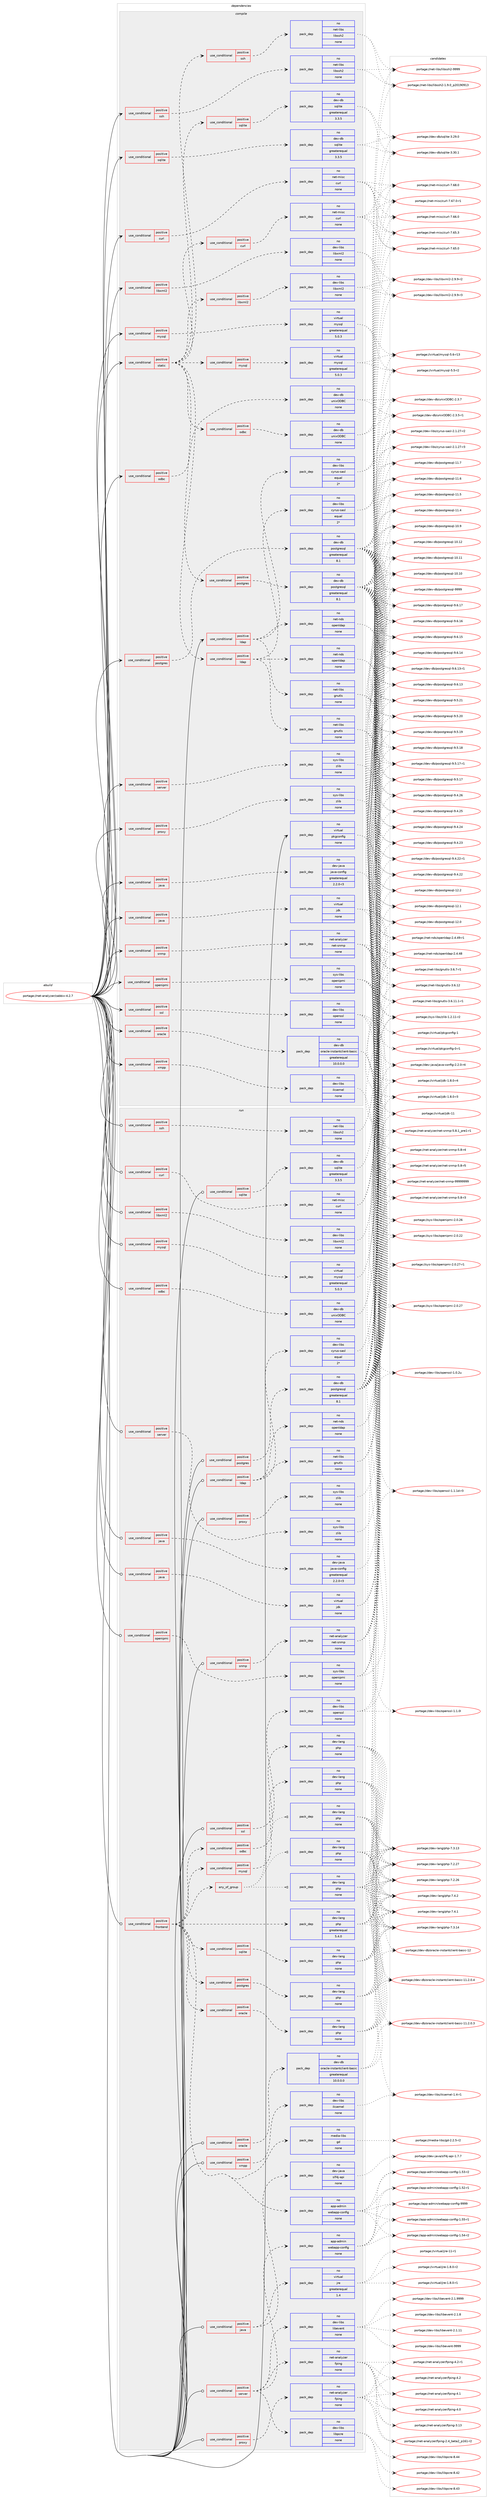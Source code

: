 digraph prolog {

# *************
# Graph options
# *************

newrank=true;
concentrate=true;
compound=true;
graph [rankdir=LR,fontname=Helvetica,fontsize=10,ranksep=1.5];#, ranksep=2.5, nodesep=0.2];
edge  [arrowhead=vee];
node  [fontname=Helvetica,fontsize=10];

# **********
# The ebuild
# **********

subgraph cluster_leftcol {
color=gray;
rank=same;
label=<<i>ebuild</i>>;
id [label="portage://net-analyzer/zabbix-4.2.7", color=red, width=4, href="../net-analyzer/zabbix-4.2.7.svg"];
}

# ****************
# The dependencies
# ****************

subgraph cluster_midcol {
color=gray;
label=<<i>dependencies</i>>;
subgraph cluster_compile {
fillcolor="#eeeeee";
style=filled;
label=<<i>compile</i>>;
subgraph cond33267 {
dependency149228 [label=<<TABLE BORDER="0" CELLBORDER="1" CELLSPACING="0" CELLPADDING="4"><TR><TD ROWSPAN="3" CELLPADDING="10">use_conditional</TD></TR><TR><TD>positive</TD></TR><TR><TD>curl</TD></TR></TABLE>>, shape=none, color=red];
subgraph pack113511 {
dependency149229 [label=<<TABLE BORDER="0" CELLBORDER="1" CELLSPACING="0" CELLPADDING="4" WIDTH="220"><TR><TD ROWSPAN="6" CELLPADDING="30">pack_dep</TD></TR><TR><TD WIDTH="110">no</TD></TR><TR><TD>net-misc</TD></TR><TR><TD>curl</TD></TR><TR><TD>none</TD></TR><TR><TD></TD></TR></TABLE>>, shape=none, color=blue];
}
dependency149228:e -> dependency149229:w [weight=20,style="dashed",arrowhead="vee"];
}
id:e -> dependency149228:w [weight=20,style="solid",arrowhead="vee"];
subgraph cond33268 {
dependency149230 [label=<<TABLE BORDER="0" CELLBORDER="1" CELLSPACING="0" CELLPADDING="4"><TR><TD ROWSPAN="3" CELLPADDING="10">use_conditional</TD></TR><TR><TD>positive</TD></TR><TR><TD>java</TD></TR></TABLE>>, shape=none, color=red];
subgraph pack113512 {
dependency149231 [label=<<TABLE BORDER="0" CELLBORDER="1" CELLSPACING="0" CELLPADDING="4" WIDTH="220"><TR><TD ROWSPAN="6" CELLPADDING="30">pack_dep</TD></TR><TR><TD WIDTH="110">no</TD></TR><TR><TD>dev-java</TD></TR><TR><TD>java-config</TD></TR><TR><TD>greaterequal</TD></TR><TR><TD>2.2.0-r3</TD></TR></TABLE>>, shape=none, color=blue];
}
dependency149230:e -> dependency149231:w [weight=20,style="dashed",arrowhead="vee"];
}
id:e -> dependency149230:w [weight=20,style="solid",arrowhead="vee"];
subgraph cond33269 {
dependency149232 [label=<<TABLE BORDER="0" CELLBORDER="1" CELLSPACING="0" CELLPADDING="4"><TR><TD ROWSPAN="3" CELLPADDING="10">use_conditional</TD></TR><TR><TD>positive</TD></TR><TR><TD>java</TD></TR></TABLE>>, shape=none, color=red];
subgraph pack113513 {
dependency149233 [label=<<TABLE BORDER="0" CELLBORDER="1" CELLSPACING="0" CELLPADDING="4" WIDTH="220"><TR><TD ROWSPAN="6" CELLPADDING="30">pack_dep</TD></TR><TR><TD WIDTH="110">no</TD></TR><TR><TD>virtual</TD></TR><TR><TD>jdk</TD></TR><TR><TD>none</TD></TR><TR><TD></TD></TR></TABLE>>, shape=none, color=blue];
}
dependency149232:e -> dependency149233:w [weight=20,style="dashed",arrowhead="vee"];
}
id:e -> dependency149232:w [weight=20,style="solid",arrowhead="vee"];
subgraph cond33270 {
dependency149234 [label=<<TABLE BORDER="0" CELLBORDER="1" CELLSPACING="0" CELLPADDING="4"><TR><TD ROWSPAN="3" CELLPADDING="10">use_conditional</TD></TR><TR><TD>positive</TD></TR><TR><TD>ldap</TD></TR></TABLE>>, shape=none, color=red];
subgraph pack113514 {
dependency149235 [label=<<TABLE BORDER="0" CELLBORDER="1" CELLSPACING="0" CELLPADDING="4" WIDTH="220"><TR><TD ROWSPAN="6" CELLPADDING="30">pack_dep</TD></TR><TR><TD WIDTH="110">no</TD></TR><TR><TD>net-nds</TD></TR><TR><TD>openldap</TD></TR><TR><TD>none</TD></TR><TR><TD></TD></TR></TABLE>>, shape=none, color=blue];
}
dependency149234:e -> dependency149235:w [weight=20,style="dashed",arrowhead="vee"];
subgraph pack113515 {
dependency149236 [label=<<TABLE BORDER="0" CELLBORDER="1" CELLSPACING="0" CELLPADDING="4" WIDTH="220"><TR><TD ROWSPAN="6" CELLPADDING="30">pack_dep</TD></TR><TR><TD WIDTH="110">no</TD></TR><TR><TD>dev-libs</TD></TR><TR><TD>cyrus-sasl</TD></TR><TR><TD>equal</TD></TR><TR><TD>2*</TD></TR></TABLE>>, shape=none, color=blue];
}
dependency149234:e -> dependency149236:w [weight=20,style="dashed",arrowhead="vee"];
subgraph pack113516 {
dependency149237 [label=<<TABLE BORDER="0" CELLBORDER="1" CELLSPACING="0" CELLPADDING="4" WIDTH="220"><TR><TD ROWSPAN="6" CELLPADDING="30">pack_dep</TD></TR><TR><TD WIDTH="110">no</TD></TR><TR><TD>net-libs</TD></TR><TR><TD>gnutls</TD></TR><TR><TD>none</TD></TR><TR><TD></TD></TR></TABLE>>, shape=none, color=blue];
}
dependency149234:e -> dependency149237:w [weight=20,style="dashed",arrowhead="vee"];
}
id:e -> dependency149234:w [weight=20,style="solid",arrowhead="vee"];
subgraph cond33271 {
dependency149238 [label=<<TABLE BORDER="0" CELLBORDER="1" CELLSPACING="0" CELLPADDING="4"><TR><TD ROWSPAN="3" CELLPADDING="10">use_conditional</TD></TR><TR><TD>positive</TD></TR><TR><TD>libxml2</TD></TR></TABLE>>, shape=none, color=red];
subgraph pack113517 {
dependency149239 [label=<<TABLE BORDER="0" CELLBORDER="1" CELLSPACING="0" CELLPADDING="4" WIDTH="220"><TR><TD ROWSPAN="6" CELLPADDING="30">pack_dep</TD></TR><TR><TD WIDTH="110">no</TD></TR><TR><TD>dev-libs</TD></TR><TR><TD>libxml2</TD></TR><TR><TD>none</TD></TR><TR><TD></TD></TR></TABLE>>, shape=none, color=blue];
}
dependency149238:e -> dependency149239:w [weight=20,style="dashed",arrowhead="vee"];
}
id:e -> dependency149238:w [weight=20,style="solid",arrowhead="vee"];
subgraph cond33272 {
dependency149240 [label=<<TABLE BORDER="0" CELLBORDER="1" CELLSPACING="0" CELLPADDING="4"><TR><TD ROWSPAN="3" CELLPADDING="10">use_conditional</TD></TR><TR><TD>positive</TD></TR><TR><TD>mysql</TD></TR></TABLE>>, shape=none, color=red];
subgraph pack113518 {
dependency149241 [label=<<TABLE BORDER="0" CELLBORDER="1" CELLSPACING="0" CELLPADDING="4" WIDTH="220"><TR><TD ROWSPAN="6" CELLPADDING="30">pack_dep</TD></TR><TR><TD WIDTH="110">no</TD></TR><TR><TD>virtual</TD></TR><TR><TD>mysql</TD></TR><TR><TD>greaterequal</TD></TR><TR><TD>5.0.3</TD></TR></TABLE>>, shape=none, color=blue];
}
dependency149240:e -> dependency149241:w [weight=20,style="dashed",arrowhead="vee"];
}
id:e -> dependency149240:w [weight=20,style="solid",arrowhead="vee"];
subgraph cond33273 {
dependency149242 [label=<<TABLE BORDER="0" CELLBORDER="1" CELLSPACING="0" CELLPADDING="4"><TR><TD ROWSPAN="3" CELLPADDING="10">use_conditional</TD></TR><TR><TD>positive</TD></TR><TR><TD>odbc</TD></TR></TABLE>>, shape=none, color=red];
subgraph pack113519 {
dependency149243 [label=<<TABLE BORDER="0" CELLBORDER="1" CELLSPACING="0" CELLPADDING="4" WIDTH="220"><TR><TD ROWSPAN="6" CELLPADDING="30">pack_dep</TD></TR><TR><TD WIDTH="110">no</TD></TR><TR><TD>dev-db</TD></TR><TR><TD>unixODBC</TD></TR><TR><TD>none</TD></TR><TR><TD></TD></TR></TABLE>>, shape=none, color=blue];
}
dependency149242:e -> dependency149243:w [weight=20,style="dashed",arrowhead="vee"];
}
id:e -> dependency149242:w [weight=20,style="solid",arrowhead="vee"];
subgraph cond33274 {
dependency149244 [label=<<TABLE BORDER="0" CELLBORDER="1" CELLSPACING="0" CELLPADDING="4"><TR><TD ROWSPAN="3" CELLPADDING="10">use_conditional</TD></TR><TR><TD>positive</TD></TR><TR><TD>openipmi</TD></TR></TABLE>>, shape=none, color=red];
subgraph pack113520 {
dependency149245 [label=<<TABLE BORDER="0" CELLBORDER="1" CELLSPACING="0" CELLPADDING="4" WIDTH="220"><TR><TD ROWSPAN="6" CELLPADDING="30">pack_dep</TD></TR><TR><TD WIDTH="110">no</TD></TR><TR><TD>sys-libs</TD></TR><TR><TD>openipmi</TD></TR><TR><TD>none</TD></TR><TR><TD></TD></TR></TABLE>>, shape=none, color=blue];
}
dependency149244:e -> dependency149245:w [weight=20,style="dashed",arrowhead="vee"];
}
id:e -> dependency149244:w [weight=20,style="solid",arrowhead="vee"];
subgraph cond33275 {
dependency149246 [label=<<TABLE BORDER="0" CELLBORDER="1" CELLSPACING="0" CELLPADDING="4"><TR><TD ROWSPAN="3" CELLPADDING="10">use_conditional</TD></TR><TR><TD>positive</TD></TR><TR><TD>oracle</TD></TR></TABLE>>, shape=none, color=red];
subgraph pack113521 {
dependency149247 [label=<<TABLE BORDER="0" CELLBORDER="1" CELLSPACING="0" CELLPADDING="4" WIDTH="220"><TR><TD ROWSPAN="6" CELLPADDING="30">pack_dep</TD></TR><TR><TD WIDTH="110">no</TD></TR><TR><TD>dev-db</TD></TR><TR><TD>oracle-instantclient-basic</TD></TR><TR><TD>greaterequal</TD></TR><TR><TD>10.0.0.0</TD></TR></TABLE>>, shape=none, color=blue];
}
dependency149246:e -> dependency149247:w [weight=20,style="dashed",arrowhead="vee"];
}
id:e -> dependency149246:w [weight=20,style="solid",arrowhead="vee"];
subgraph cond33276 {
dependency149248 [label=<<TABLE BORDER="0" CELLBORDER="1" CELLSPACING="0" CELLPADDING="4"><TR><TD ROWSPAN="3" CELLPADDING="10">use_conditional</TD></TR><TR><TD>positive</TD></TR><TR><TD>postgres</TD></TR></TABLE>>, shape=none, color=red];
subgraph pack113522 {
dependency149249 [label=<<TABLE BORDER="0" CELLBORDER="1" CELLSPACING="0" CELLPADDING="4" WIDTH="220"><TR><TD ROWSPAN="6" CELLPADDING="30">pack_dep</TD></TR><TR><TD WIDTH="110">no</TD></TR><TR><TD>dev-db</TD></TR><TR><TD>postgresql</TD></TR><TR><TD>greaterequal</TD></TR><TR><TD>8.1</TD></TR></TABLE>>, shape=none, color=blue];
}
dependency149248:e -> dependency149249:w [weight=20,style="dashed",arrowhead="vee"];
}
id:e -> dependency149248:w [weight=20,style="solid",arrowhead="vee"];
subgraph cond33277 {
dependency149250 [label=<<TABLE BORDER="0" CELLBORDER="1" CELLSPACING="0" CELLPADDING="4"><TR><TD ROWSPAN="3" CELLPADDING="10">use_conditional</TD></TR><TR><TD>positive</TD></TR><TR><TD>proxy</TD></TR></TABLE>>, shape=none, color=red];
subgraph pack113523 {
dependency149251 [label=<<TABLE BORDER="0" CELLBORDER="1" CELLSPACING="0" CELLPADDING="4" WIDTH="220"><TR><TD ROWSPAN="6" CELLPADDING="30">pack_dep</TD></TR><TR><TD WIDTH="110">no</TD></TR><TR><TD>sys-libs</TD></TR><TR><TD>zlib</TD></TR><TR><TD>none</TD></TR><TR><TD></TD></TR></TABLE>>, shape=none, color=blue];
}
dependency149250:e -> dependency149251:w [weight=20,style="dashed",arrowhead="vee"];
}
id:e -> dependency149250:w [weight=20,style="solid",arrowhead="vee"];
subgraph cond33278 {
dependency149252 [label=<<TABLE BORDER="0" CELLBORDER="1" CELLSPACING="0" CELLPADDING="4"><TR><TD ROWSPAN="3" CELLPADDING="10">use_conditional</TD></TR><TR><TD>positive</TD></TR><TR><TD>server</TD></TR></TABLE>>, shape=none, color=red];
subgraph pack113524 {
dependency149253 [label=<<TABLE BORDER="0" CELLBORDER="1" CELLSPACING="0" CELLPADDING="4" WIDTH="220"><TR><TD ROWSPAN="6" CELLPADDING="30">pack_dep</TD></TR><TR><TD WIDTH="110">no</TD></TR><TR><TD>sys-libs</TD></TR><TR><TD>zlib</TD></TR><TR><TD>none</TD></TR><TR><TD></TD></TR></TABLE>>, shape=none, color=blue];
}
dependency149252:e -> dependency149253:w [weight=20,style="dashed",arrowhead="vee"];
}
id:e -> dependency149252:w [weight=20,style="solid",arrowhead="vee"];
subgraph cond33279 {
dependency149254 [label=<<TABLE BORDER="0" CELLBORDER="1" CELLSPACING="0" CELLPADDING="4"><TR><TD ROWSPAN="3" CELLPADDING="10">use_conditional</TD></TR><TR><TD>positive</TD></TR><TR><TD>snmp</TD></TR></TABLE>>, shape=none, color=red];
subgraph pack113525 {
dependency149255 [label=<<TABLE BORDER="0" CELLBORDER="1" CELLSPACING="0" CELLPADDING="4" WIDTH="220"><TR><TD ROWSPAN="6" CELLPADDING="30">pack_dep</TD></TR><TR><TD WIDTH="110">no</TD></TR><TR><TD>net-analyzer</TD></TR><TR><TD>net-snmp</TD></TR><TR><TD>none</TD></TR><TR><TD></TD></TR></TABLE>>, shape=none, color=blue];
}
dependency149254:e -> dependency149255:w [weight=20,style="dashed",arrowhead="vee"];
}
id:e -> dependency149254:w [weight=20,style="solid",arrowhead="vee"];
subgraph cond33280 {
dependency149256 [label=<<TABLE BORDER="0" CELLBORDER="1" CELLSPACING="0" CELLPADDING="4"><TR><TD ROWSPAN="3" CELLPADDING="10">use_conditional</TD></TR><TR><TD>positive</TD></TR><TR><TD>sqlite</TD></TR></TABLE>>, shape=none, color=red];
subgraph pack113526 {
dependency149257 [label=<<TABLE BORDER="0" CELLBORDER="1" CELLSPACING="0" CELLPADDING="4" WIDTH="220"><TR><TD ROWSPAN="6" CELLPADDING="30">pack_dep</TD></TR><TR><TD WIDTH="110">no</TD></TR><TR><TD>dev-db</TD></TR><TR><TD>sqlite</TD></TR><TR><TD>greaterequal</TD></TR><TR><TD>3.3.5</TD></TR></TABLE>>, shape=none, color=blue];
}
dependency149256:e -> dependency149257:w [weight=20,style="dashed",arrowhead="vee"];
}
id:e -> dependency149256:w [weight=20,style="solid",arrowhead="vee"];
subgraph cond33281 {
dependency149258 [label=<<TABLE BORDER="0" CELLBORDER="1" CELLSPACING="0" CELLPADDING="4"><TR><TD ROWSPAN="3" CELLPADDING="10">use_conditional</TD></TR><TR><TD>positive</TD></TR><TR><TD>ssh</TD></TR></TABLE>>, shape=none, color=red];
subgraph pack113527 {
dependency149259 [label=<<TABLE BORDER="0" CELLBORDER="1" CELLSPACING="0" CELLPADDING="4" WIDTH="220"><TR><TD ROWSPAN="6" CELLPADDING="30">pack_dep</TD></TR><TR><TD WIDTH="110">no</TD></TR><TR><TD>net-libs</TD></TR><TR><TD>libssh2</TD></TR><TR><TD>none</TD></TR><TR><TD></TD></TR></TABLE>>, shape=none, color=blue];
}
dependency149258:e -> dependency149259:w [weight=20,style="dashed",arrowhead="vee"];
}
id:e -> dependency149258:w [weight=20,style="solid",arrowhead="vee"];
subgraph cond33282 {
dependency149260 [label=<<TABLE BORDER="0" CELLBORDER="1" CELLSPACING="0" CELLPADDING="4"><TR><TD ROWSPAN="3" CELLPADDING="10">use_conditional</TD></TR><TR><TD>positive</TD></TR><TR><TD>ssl</TD></TR></TABLE>>, shape=none, color=red];
subgraph pack113528 {
dependency149261 [label=<<TABLE BORDER="0" CELLBORDER="1" CELLSPACING="0" CELLPADDING="4" WIDTH="220"><TR><TD ROWSPAN="6" CELLPADDING="30">pack_dep</TD></TR><TR><TD WIDTH="110">no</TD></TR><TR><TD>dev-libs</TD></TR><TR><TD>openssl</TD></TR><TR><TD>none</TD></TR><TR><TD></TD></TR></TABLE>>, shape=none, color=blue];
}
dependency149260:e -> dependency149261:w [weight=20,style="dashed",arrowhead="vee"];
}
id:e -> dependency149260:w [weight=20,style="solid",arrowhead="vee"];
subgraph cond33283 {
dependency149262 [label=<<TABLE BORDER="0" CELLBORDER="1" CELLSPACING="0" CELLPADDING="4"><TR><TD ROWSPAN="3" CELLPADDING="10">use_conditional</TD></TR><TR><TD>positive</TD></TR><TR><TD>static</TD></TR></TABLE>>, shape=none, color=red];
subgraph cond33284 {
dependency149263 [label=<<TABLE BORDER="0" CELLBORDER="1" CELLSPACING="0" CELLPADDING="4"><TR><TD ROWSPAN="3" CELLPADDING="10">use_conditional</TD></TR><TR><TD>positive</TD></TR><TR><TD>ldap</TD></TR></TABLE>>, shape=none, color=red];
subgraph pack113529 {
dependency149264 [label=<<TABLE BORDER="0" CELLBORDER="1" CELLSPACING="0" CELLPADDING="4" WIDTH="220"><TR><TD ROWSPAN="6" CELLPADDING="30">pack_dep</TD></TR><TR><TD WIDTH="110">no</TD></TR><TR><TD>net-nds</TD></TR><TR><TD>openldap</TD></TR><TR><TD>none</TD></TR><TR><TD></TD></TR></TABLE>>, shape=none, color=blue];
}
dependency149263:e -> dependency149264:w [weight=20,style="dashed",arrowhead="vee"];
subgraph pack113530 {
dependency149265 [label=<<TABLE BORDER="0" CELLBORDER="1" CELLSPACING="0" CELLPADDING="4" WIDTH="220"><TR><TD ROWSPAN="6" CELLPADDING="30">pack_dep</TD></TR><TR><TD WIDTH="110">no</TD></TR><TR><TD>dev-libs</TD></TR><TR><TD>cyrus-sasl</TD></TR><TR><TD>equal</TD></TR><TR><TD>2*</TD></TR></TABLE>>, shape=none, color=blue];
}
dependency149263:e -> dependency149265:w [weight=20,style="dashed",arrowhead="vee"];
subgraph pack113531 {
dependency149266 [label=<<TABLE BORDER="0" CELLBORDER="1" CELLSPACING="0" CELLPADDING="4" WIDTH="220"><TR><TD ROWSPAN="6" CELLPADDING="30">pack_dep</TD></TR><TR><TD WIDTH="110">no</TD></TR><TR><TD>net-libs</TD></TR><TR><TD>gnutls</TD></TR><TR><TD>none</TD></TR><TR><TD></TD></TR></TABLE>>, shape=none, color=blue];
}
dependency149263:e -> dependency149266:w [weight=20,style="dashed",arrowhead="vee"];
}
dependency149262:e -> dependency149263:w [weight=20,style="dashed",arrowhead="vee"];
subgraph cond33285 {
dependency149267 [label=<<TABLE BORDER="0" CELLBORDER="1" CELLSPACING="0" CELLPADDING="4"><TR><TD ROWSPAN="3" CELLPADDING="10">use_conditional</TD></TR><TR><TD>positive</TD></TR><TR><TD>mysql</TD></TR></TABLE>>, shape=none, color=red];
subgraph pack113532 {
dependency149268 [label=<<TABLE BORDER="0" CELLBORDER="1" CELLSPACING="0" CELLPADDING="4" WIDTH="220"><TR><TD ROWSPAN="6" CELLPADDING="30">pack_dep</TD></TR><TR><TD WIDTH="110">no</TD></TR><TR><TD>virtual</TD></TR><TR><TD>mysql</TD></TR><TR><TD>greaterequal</TD></TR><TR><TD>5.0.3</TD></TR></TABLE>>, shape=none, color=blue];
}
dependency149267:e -> dependency149268:w [weight=20,style="dashed",arrowhead="vee"];
}
dependency149262:e -> dependency149267:w [weight=20,style="dashed",arrowhead="vee"];
subgraph cond33286 {
dependency149269 [label=<<TABLE BORDER="0" CELLBORDER="1" CELLSPACING="0" CELLPADDING="4"><TR><TD ROWSPAN="3" CELLPADDING="10">use_conditional</TD></TR><TR><TD>positive</TD></TR><TR><TD>sqlite</TD></TR></TABLE>>, shape=none, color=red];
subgraph pack113533 {
dependency149270 [label=<<TABLE BORDER="0" CELLBORDER="1" CELLSPACING="0" CELLPADDING="4" WIDTH="220"><TR><TD ROWSPAN="6" CELLPADDING="30">pack_dep</TD></TR><TR><TD WIDTH="110">no</TD></TR><TR><TD>dev-db</TD></TR><TR><TD>sqlite</TD></TR><TR><TD>greaterequal</TD></TR><TR><TD>3.3.5</TD></TR></TABLE>>, shape=none, color=blue];
}
dependency149269:e -> dependency149270:w [weight=20,style="dashed",arrowhead="vee"];
}
dependency149262:e -> dependency149269:w [weight=20,style="dashed",arrowhead="vee"];
subgraph cond33287 {
dependency149271 [label=<<TABLE BORDER="0" CELLBORDER="1" CELLSPACING="0" CELLPADDING="4"><TR><TD ROWSPAN="3" CELLPADDING="10">use_conditional</TD></TR><TR><TD>positive</TD></TR><TR><TD>postgres</TD></TR></TABLE>>, shape=none, color=red];
subgraph pack113534 {
dependency149272 [label=<<TABLE BORDER="0" CELLBORDER="1" CELLSPACING="0" CELLPADDING="4" WIDTH="220"><TR><TD ROWSPAN="6" CELLPADDING="30">pack_dep</TD></TR><TR><TD WIDTH="110">no</TD></TR><TR><TD>dev-db</TD></TR><TR><TD>postgresql</TD></TR><TR><TD>greaterequal</TD></TR><TR><TD>8.1</TD></TR></TABLE>>, shape=none, color=blue];
}
dependency149271:e -> dependency149272:w [weight=20,style="dashed",arrowhead="vee"];
}
dependency149262:e -> dependency149271:w [weight=20,style="dashed",arrowhead="vee"];
subgraph cond33288 {
dependency149273 [label=<<TABLE BORDER="0" CELLBORDER="1" CELLSPACING="0" CELLPADDING="4"><TR><TD ROWSPAN="3" CELLPADDING="10">use_conditional</TD></TR><TR><TD>positive</TD></TR><TR><TD>libxml2</TD></TR></TABLE>>, shape=none, color=red];
subgraph pack113535 {
dependency149274 [label=<<TABLE BORDER="0" CELLBORDER="1" CELLSPACING="0" CELLPADDING="4" WIDTH="220"><TR><TD ROWSPAN="6" CELLPADDING="30">pack_dep</TD></TR><TR><TD WIDTH="110">no</TD></TR><TR><TD>dev-libs</TD></TR><TR><TD>libxml2</TD></TR><TR><TD>none</TD></TR><TR><TD></TD></TR></TABLE>>, shape=none, color=blue];
}
dependency149273:e -> dependency149274:w [weight=20,style="dashed",arrowhead="vee"];
}
dependency149262:e -> dependency149273:w [weight=20,style="dashed",arrowhead="vee"];
subgraph cond33289 {
dependency149275 [label=<<TABLE BORDER="0" CELLBORDER="1" CELLSPACING="0" CELLPADDING="4"><TR><TD ROWSPAN="3" CELLPADDING="10">use_conditional</TD></TR><TR><TD>positive</TD></TR><TR><TD>curl</TD></TR></TABLE>>, shape=none, color=red];
subgraph pack113536 {
dependency149276 [label=<<TABLE BORDER="0" CELLBORDER="1" CELLSPACING="0" CELLPADDING="4" WIDTH="220"><TR><TD ROWSPAN="6" CELLPADDING="30">pack_dep</TD></TR><TR><TD WIDTH="110">no</TD></TR><TR><TD>net-misc</TD></TR><TR><TD>curl</TD></TR><TR><TD>none</TD></TR><TR><TD></TD></TR></TABLE>>, shape=none, color=blue];
}
dependency149275:e -> dependency149276:w [weight=20,style="dashed",arrowhead="vee"];
}
dependency149262:e -> dependency149275:w [weight=20,style="dashed",arrowhead="vee"];
subgraph cond33290 {
dependency149277 [label=<<TABLE BORDER="0" CELLBORDER="1" CELLSPACING="0" CELLPADDING="4"><TR><TD ROWSPAN="3" CELLPADDING="10">use_conditional</TD></TR><TR><TD>positive</TD></TR><TR><TD>ssh</TD></TR></TABLE>>, shape=none, color=red];
subgraph pack113537 {
dependency149278 [label=<<TABLE BORDER="0" CELLBORDER="1" CELLSPACING="0" CELLPADDING="4" WIDTH="220"><TR><TD ROWSPAN="6" CELLPADDING="30">pack_dep</TD></TR><TR><TD WIDTH="110">no</TD></TR><TR><TD>net-libs</TD></TR><TR><TD>libssh2</TD></TR><TR><TD>none</TD></TR><TR><TD></TD></TR></TABLE>>, shape=none, color=blue];
}
dependency149277:e -> dependency149278:w [weight=20,style="dashed",arrowhead="vee"];
}
dependency149262:e -> dependency149277:w [weight=20,style="dashed",arrowhead="vee"];
subgraph cond33291 {
dependency149279 [label=<<TABLE BORDER="0" CELLBORDER="1" CELLSPACING="0" CELLPADDING="4"><TR><TD ROWSPAN="3" CELLPADDING="10">use_conditional</TD></TR><TR><TD>positive</TD></TR><TR><TD>odbc</TD></TR></TABLE>>, shape=none, color=red];
subgraph pack113538 {
dependency149280 [label=<<TABLE BORDER="0" CELLBORDER="1" CELLSPACING="0" CELLPADDING="4" WIDTH="220"><TR><TD ROWSPAN="6" CELLPADDING="30">pack_dep</TD></TR><TR><TD WIDTH="110">no</TD></TR><TR><TD>dev-db</TD></TR><TR><TD>unixODBC</TD></TR><TR><TD>none</TD></TR><TR><TD></TD></TR></TABLE>>, shape=none, color=blue];
}
dependency149279:e -> dependency149280:w [weight=20,style="dashed",arrowhead="vee"];
}
dependency149262:e -> dependency149279:w [weight=20,style="dashed",arrowhead="vee"];
}
id:e -> dependency149262:w [weight=20,style="solid",arrowhead="vee"];
subgraph cond33292 {
dependency149281 [label=<<TABLE BORDER="0" CELLBORDER="1" CELLSPACING="0" CELLPADDING="4"><TR><TD ROWSPAN="3" CELLPADDING="10">use_conditional</TD></TR><TR><TD>positive</TD></TR><TR><TD>xmpp</TD></TR></TABLE>>, shape=none, color=red];
subgraph pack113539 {
dependency149282 [label=<<TABLE BORDER="0" CELLBORDER="1" CELLSPACING="0" CELLPADDING="4" WIDTH="220"><TR><TD ROWSPAN="6" CELLPADDING="30">pack_dep</TD></TR><TR><TD WIDTH="110">no</TD></TR><TR><TD>dev-libs</TD></TR><TR><TD>iksemel</TD></TR><TR><TD>none</TD></TR><TR><TD></TD></TR></TABLE>>, shape=none, color=blue];
}
dependency149281:e -> dependency149282:w [weight=20,style="dashed",arrowhead="vee"];
}
id:e -> dependency149281:w [weight=20,style="solid",arrowhead="vee"];
subgraph pack113540 {
dependency149283 [label=<<TABLE BORDER="0" CELLBORDER="1" CELLSPACING="0" CELLPADDING="4" WIDTH="220"><TR><TD ROWSPAN="6" CELLPADDING="30">pack_dep</TD></TR><TR><TD WIDTH="110">no</TD></TR><TR><TD>virtual</TD></TR><TR><TD>pkgconfig</TD></TR><TR><TD>none</TD></TR><TR><TD></TD></TR></TABLE>>, shape=none, color=blue];
}
id:e -> dependency149283:w [weight=20,style="solid",arrowhead="vee"];
}
subgraph cluster_compileandrun {
fillcolor="#eeeeee";
style=filled;
label=<<i>compile and run</i>>;
}
subgraph cluster_run {
fillcolor="#eeeeee";
style=filled;
label=<<i>run</i>>;
subgraph cond33293 {
dependency149284 [label=<<TABLE BORDER="0" CELLBORDER="1" CELLSPACING="0" CELLPADDING="4"><TR><TD ROWSPAN="3" CELLPADDING="10">use_conditional</TD></TR><TR><TD>positive</TD></TR><TR><TD>curl</TD></TR></TABLE>>, shape=none, color=red];
subgraph pack113541 {
dependency149285 [label=<<TABLE BORDER="0" CELLBORDER="1" CELLSPACING="0" CELLPADDING="4" WIDTH="220"><TR><TD ROWSPAN="6" CELLPADDING="30">pack_dep</TD></TR><TR><TD WIDTH="110">no</TD></TR><TR><TD>net-misc</TD></TR><TR><TD>curl</TD></TR><TR><TD>none</TD></TR><TR><TD></TD></TR></TABLE>>, shape=none, color=blue];
}
dependency149284:e -> dependency149285:w [weight=20,style="dashed",arrowhead="vee"];
}
id:e -> dependency149284:w [weight=20,style="solid",arrowhead="odot"];
subgraph cond33294 {
dependency149286 [label=<<TABLE BORDER="0" CELLBORDER="1" CELLSPACING="0" CELLPADDING="4"><TR><TD ROWSPAN="3" CELLPADDING="10">use_conditional</TD></TR><TR><TD>positive</TD></TR><TR><TD>frontend</TD></TR></TABLE>>, shape=none, color=red];
subgraph pack113542 {
dependency149287 [label=<<TABLE BORDER="0" CELLBORDER="1" CELLSPACING="0" CELLPADDING="4" WIDTH="220"><TR><TD ROWSPAN="6" CELLPADDING="30">pack_dep</TD></TR><TR><TD WIDTH="110">no</TD></TR><TR><TD>dev-lang</TD></TR><TR><TD>php</TD></TR><TR><TD>greaterequal</TD></TR><TR><TD>5.4.0</TD></TR></TABLE>>, shape=none, color=blue];
}
dependency149286:e -> dependency149287:w [weight=20,style="dashed",arrowhead="vee"];
subgraph any2298 {
dependency149288 [label=<<TABLE BORDER="0" CELLBORDER="1" CELLSPACING="0" CELLPADDING="4"><TR><TD CELLPADDING="10">any_of_group</TD></TR></TABLE>>, shape=none, color=red];subgraph pack113543 {
dependency149289 [label=<<TABLE BORDER="0" CELLBORDER="1" CELLSPACING="0" CELLPADDING="4" WIDTH="220"><TR><TD ROWSPAN="6" CELLPADDING="30">pack_dep</TD></TR><TR><TD WIDTH="110">no</TD></TR><TR><TD>dev-lang</TD></TR><TR><TD>php</TD></TR><TR><TD>none</TD></TR><TR><TD></TD></TR></TABLE>>, shape=none, color=blue];
}
dependency149288:e -> dependency149289:w [weight=20,style="dotted",arrowhead="oinv"];
subgraph pack113544 {
dependency149290 [label=<<TABLE BORDER="0" CELLBORDER="1" CELLSPACING="0" CELLPADDING="4" WIDTH="220"><TR><TD ROWSPAN="6" CELLPADDING="30">pack_dep</TD></TR><TR><TD WIDTH="110">no</TD></TR><TR><TD>dev-lang</TD></TR><TR><TD>php</TD></TR><TR><TD>none</TD></TR><TR><TD></TD></TR></TABLE>>, shape=none, color=blue];
}
dependency149288:e -> dependency149290:w [weight=20,style="dotted",arrowhead="oinv"];
subgraph pack113545 {
dependency149291 [label=<<TABLE BORDER="0" CELLBORDER="1" CELLSPACING="0" CELLPADDING="4" WIDTH="220"><TR><TD ROWSPAN="6" CELLPADDING="30">pack_dep</TD></TR><TR><TD WIDTH="110">no</TD></TR><TR><TD>dev-lang</TD></TR><TR><TD>php</TD></TR><TR><TD>none</TD></TR><TR><TD></TD></TR></TABLE>>, shape=none, color=blue];
}
dependency149288:e -> dependency149291:w [weight=20,style="dotted",arrowhead="oinv"];
}
dependency149286:e -> dependency149288:w [weight=20,style="dashed",arrowhead="vee"];
subgraph cond33295 {
dependency149292 [label=<<TABLE BORDER="0" CELLBORDER="1" CELLSPACING="0" CELLPADDING="4"><TR><TD ROWSPAN="3" CELLPADDING="10">use_conditional</TD></TR><TR><TD>positive</TD></TR><TR><TD>mysql</TD></TR></TABLE>>, shape=none, color=red];
subgraph pack113546 {
dependency149293 [label=<<TABLE BORDER="0" CELLBORDER="1" CELLSPACING="0" CELLPADDING="4" WIDTH="220"><TR><TD ROWSPAN="6" CELLPADDING="30">pack_dep</TD></TR><TR><TD WIDTH="110">no</TD></TR><TR><TD>dev-lang</TD></TR><TR><TD>php</TD></TR><TR><TD>none</TD></TR><TR><TD></TD></TR></TABLE>>, shape=none, color=blue];
}
dependency149292:e -> dependency149293:w [weight=20,style="dashed",arrowhead="vee"];
}
dependency149286:e -> dependency149292:w [weight=20,style="dashed",arrowhead="vee"];
subgraph cond33296 {
dependency149294 [label=<<TABLE BORDER="0" CELLBORDER="1" CELLSPACING="0" CELLPADDING="4"><TR><TD ROWSPAN="3" CELLPADDING="10">use_conditional</TD></TR><TR><TD>positive</TD></TR><TR><TD>odbc</TD></TR></TABLE>>, shape=none, color=red];
subgraph pack113547 {
dependency149295 [label=<<TABLE BORDER="0" CELLBORDER="1" CELLSPACING="0" CELLPADDING="4" WIDTH="220"><TR><TD ROWSPAN="6" CELLPADDING="30">pack_dep</TD></TR><TR><TD WIDTH="110">no</TD></TR><TR><TD>dev-lang</TD></TR><TR><TD>php</TD></TR><TR><TD>none</TD></TR><TR><TD></TD></TR></TABLE>>, shape=none, color=blue];
}
dependency149294:e -> dependency149295:w [weight=20,style="dashed",arrowhead="vee"];
}
dependency149286:e -> dependency149294:w [weight=20,style="dashed",arrowhead="vee"];
subgraph cond33297 {
dependency149296 [label=<<TABLE BORDER="0" CELLBORDER="1" CELLSPACING="0" CELLPADDING="4"><TR><TD ROWSPAN="3" CELLPADDING="10">use_conditional</TD></TR><TR><TD>positive</TD></TR><TR><TD>oracle</TD></TR></TABLE>>, shape=none, color=red];
subgraph pack113548 {
dependency149297 [label=<<TABLE BORDER="0" CELLBORDER="1" CELLSPACING="0" CELLPADDING="4" WIDTH="220"><TR><TD ROWSPAN="6" CELLPADDING="30">pack_dep</TD></TR><TR><TD WIDTH="110">no</TD></TR><TR><TD>dev-lang</TD></TR><TR><TD>php</TD></TR><TR><TD>none</TD></TR><TR><TD></TD></TR></TABLE>>, shape=none, color=blue];
}
dependency149296:e -> dependency149297:w [weight=20,style="dashed",arrowhead="vee"];
}
dependency149286:e -> dependency149296:w [weight=20,style="dashed",arrowhead="vee"];
subgraph cond33298 {
dependency149298 [label=<<TABLE BORDER="0" CELLBORDER="1" CELLSPACING="0" CELLPADDING="4"><TR><TD ROWSPAN="3" CELLPADDING="10">use_conditional</TD></TR><TR><TD>positive</TD></TR><TR><TD>postgres</TD></TR></TABLE>>, shape=none, color=red];
subgraph pack113549 {
dependency149299 [label=<<TABLE BORDER="0" CELLBORDER="1" CELLSPACING="0" CELLPADDING="4" WIDTH="220"><TR><TD ROWSPAN="6" CELLPADDING="30">pack_dep</TD></TR><TR><TD WIDTH="110">no</TD></TR><TR><TD>dev-lang</TD></TR><TR><TD>php</TD></TR><TR><TD>none</TD></TR><TR><TD></TD></TR></TABLE>>, shape=none, color=blue];
}
dependency149298:e -> dependency149299:w [weight=20,style="dashed",arrowhead="vee"];
}
dependency149286:e -> dependency149298:w [weight=20,style="dashed",arrowhead="vee"];
subgraph cond33299 {
dependency149300 [label=<<TABLE BORDER="0" CELLBORDER="1" CELLSPACING="0" CELLPADDING="4"><TR><TD ROWSPAN="3" CELLPADDING="10">use_conditional</TD></TR><TR><TD>positive</TD></TR><TR><TD>sqlite</TD></TR></TABLE>>, shape=none, color=red];
subgraph pack113550 {
dependency149301 [label=<<TABLE BORDER="0" CELLBORDER="1" CELLSPACING="0" CELLPADDING="4" WIDTH="220"><TR><TD ROWSPAN="6" CELLPADDING="30">pack_dep</TD></TR><TR><TD WIDTH="110">no</TD></TR><TR><TD>dev-lang</TD></TR><TR><TD>php</TD></TR><TR><TD>none</TD></TR><TR><TD></TD></TR></TABLE>>, shape=none, color=blue];
}
dependency149300:e -> dependency149301:w [weight=20,style="dashed",arrowhead="vee"];
}
dependency149286:e -> dependency149300:w [weight=20,style="dashed",arrowhead="vee"];
subgraph pack113551 {
dependency149302 [label=<<TABLE BORDER="0" CELLBORDER="1" CELLSPACING="0" CELLPADDING="4" WIDTH="220"><TR><TD ROWSPAN="6" CELLPADDING="30">pack_dep</TD></TR><TR><TD WIDTH="110">no</TD></TR><TR><TD>media-libs</TD></TR><TR><TD>gd</TD></TR><TR><TD>none</TD></TR><TR><TD></TD></TR></TABLE>>, shape=none, color=blue];
}
dependency149286:e -> dependency149302:w [weight=20,style="dashed",arrowhead="vee"];
subgraph pack113552 {
dependency149303 [label=<<TABLE BORDER="0" CELLBORDER="1" CELLSPACING="0" CELLPADDING="4" WIDTH="220"><TR><TD ROWSPAN="6" CELLPADDING="30">pack_dep</TD></TR><TR><TD WIDTH="110">no</TD></TR><TR><TD>app-admin</TD></TR><TR><TD>webapp-config</TD></TR><TR><TD>none</TD></TR><TR><TD></TD></TR></TABLE>>, shape=none, color=blue];
}
dependency149286:e -> dependency149303:w [weight=20,style="dashed",arrowhead="vee"];
}
id:e -> dependency149286:w [weight=20,style="solid",arrowhead="odot"];
subgraph cond33300 {
dependency149304 [label=<<TABLE BORDER="0" CELLBORDER="1" CELLSPACING="0" CELLPADDING="4"><TR><TD ROWSPAN="3" CELLPADDING="10">use_conditional</TD></TR><TR><TD>positive</TD></TR><TR><TD>java</TD></TR></TABLE>>, shape=none, color=red];
subgraph pack113553 {
dependency149305 [label=<<TABLE BORDER="0" CELLBORDER="1" CELLSPACING="0" CELLPADDING="4" WIDTH="220"><TR><TD ROWSPAN="6" CELLPADDING="30">pack_dep</TD></TR><TR><TD WIDTH="110">no</TD></TR><TR><TD>dev-java</TD></TR><TR><TD>java-config</TD></TR><TR><TD>greaterequal</TD></TR><TR><TD>2.2.0-r3</TD></TR></TABLE>>, shape=none, color=blue];
}
dependency149304:e -> dependency149305:w [weight=20,style="dashed",arrowhead="vee"];
}
id:e -> dependency149304:w [weight=20,style="solid",arrowhead="odot"];
subgraph cond33301 {
dependency149306 [label=<<TABLE BORDER="0" CELLBORDER="1" CELLSPACING="0" CELLPADDING="4"><TR><TD ROWSPAN="3" CELLPADDING="10">use_conditional</TD></TR><TR><TD>positive</TD></TR><TR><TD>java</TD></TR></TABLE>>, shape=none, color=red];
subgraph pack113554 {
dependency149307 [label=<<TABLE BORDER="0" CELLBORDER="1" CELLSPACING="0" CELLPADDING="4" WIDTH="220"><TR><TD ROWSPAN="6" CELLPADDING="30">pack_dep</TD></TR><TR><TD WIDTH="110">no</TD></TR><TR><TD>virtual</TD></TR><TR><TD>jdk</TD></TR><TR><TD>none</TD></TR><TR><TD></TD></TR></TABLE>>, shape=none, color=blue];
}
dependency149306:e -> dependency149307:w [weight=20,style="dashed",arrowhead="vee"];
}
id:e -> dependency149306:w [weight=20,style="solid",arrowhead="odot"];
subgraph cond33302 {
dependency149308 [label=<<TABLE BORDER="0" CELLBORDER="1" CELLSPACING="0" CELLPADDING="4"><TR><TD ROWSPAN="3" CELLPADDING="10">use_conditional</TD></TR><TR><TD>positive</TD></TR><TR><TD>java</TD></TR></TABLE>>, shape=none, color=red];
subgraph pack113555 {
dependency149309 [label=<<TABLE BORDER="0" CELLBORDER="1" CELLSPACING="0" CELLPADDING="4" WIDTH="220"><TR><TD ROWSPAN="6" CELLPADDING="30">pack_dep</TD></TR><TR><TD WIDTH="110">no</TD></TR><TR><TD>virtual</TD></TR><TR><TD>jre</TD></TR><TR><TD>greaterequal</TD></TR><TR><TD>1.4</TD></TR></TABLE>>, shape=none, color=blue];
}
dependency149308:e -> dependency149309:w [weight=20,style="dashed",arrowhead="vee"];
subgraph pack113556 {
dependency149310 [label=<<TABLE BORDER="0" CELLBORDER="1" CELLSPACING="0" CELLPADDING="4" WIDTH="220"><TR><TD ROWSPAN="6" CELLPADDING="30">pack_dep</TD></TR><TR><TD WIDTH="110">no</TD></TR><TR><TD>dev-java</TD></TR><TR><TD>slf4j-api</TD></TR><TR><TD>none</TD></TR><TR><TD></TD></TR></TABLE>>, shape=none, color=blue];
}
dependency149308:e -> dependency149310:w [weight=20,style="dashed",arrowhead="vee"];
}
id:e -> dependency149308:w [weight=20,style="solid",arrowhead="odot"];
subgraph cond33303 {
dependency149311 [label=<<TABLE BORDER="0" CELLBORDER="1" CELLSPACING="0" CELLPADDING="4"><TR><TD ROWSPAN="3" CELLPADDING="10">use_conditional</TD></TR><TR><TD>positive</TD></TR><TR><TD>ldap</TD></TR></TABLE>>, shape=none, color=red];
subgraph pack113557 {
dependency149312 [label=<<TABLE BORDER="0" CELLBORDER="1" CELLSPACING="0" CELLPADDING="4" WIDTH="220"><TR><TD ROWSPAN="6" CELLPADDING="30">pack_dep</TD></TR><TR><TD WIDTH="110">no</TD></TR><TR><TD>net-nds</TD></TR><TR><TD>openldap</TD></TR><TR><TD>none</TD></TR><TR><TD></TD></TR></TABLE>>, shape=none, color=blue];
}
dependency149311:e -> dependency149312:w [weight=20,style="dashed",arrowhead="vee"];
subgraph pack113558 {
dependency149313 [label=<<TABLE BORDER="0" CELLBORDER="1" CELLSPACING="0" CELLPADDING="4" WIDTH="220"><TR><TD ROWSPAN="6" CELLPADDING="30">pack_dep</TD></TR><TR><TD WIDTH="110">no</TD></TR><TR><TD>dev-libs</TD></TR><TR><TD>cyrus-sasl</TD></TR><TR><TD>equal</TD></TR><TR><TD>2*</TD></TR></TABLE>>, shape=none, color=blue];
}
dependency149311:e -> dependency149313:w [weight=20,style="dashed",arrowhead="vee"];
subgraph pack113559 {
dependency149314 [label=<<TABLE BORDER="0" CELLBORDER="1" CELLSPACING="0" CELLPADDING="4" WIDTH="220"><TR><TD ROWSPAN="6" CELLPADDING="30">pack_dep</TD></TR><TR><TD WIDTH="110">no</TD></TR><TR><TD>net-libs</TD></TR><TR><TD>gnutls</TD></TR><TR><TD>none</TD></TR><TR><TD></TD></TR></TABLE>>, shape=none, color=blue];
}
dependency149311:e -> dependency149314:w [weight=20,style="dashed",arrowhead="vee"];
}
id:e -> dependency149311:w [weight=20,style="solid",arrowhead="odot"];
subgraph cond33304 {
dependency149315 [label=<<TABLE BORDER="0" CELLBORDER="1" CELLSPACING="0" CELLPADDING="4"><TR><TD ROWSPAN="3" CELLPADDING="10">use_conditional</TD></TR><TR><TD>positive</TD></TR><TR><TD>libxml2</TD></TR></TABLE>>, shape=none, color=red];
subgraph pack113560 {
dependency149316 [label=<<TABLE BORDER="0" CELLBORDER="1" CELLSPACING="0" CELLPADDING="4" WIDTH="220"><TR><TD ROWSPAN="6" CELLPADDING="30">pack_dep</TD></TR><TR><TD WIDTH="110">no</TD></TR><TR><TD>dev-libs</TD></TR><TR><TD>libxml2</TD></TR><TR><TD>none</TD></TR><TR><TD></TD></TR></TABLE>>, shape=none, color=blue];
}
dependency149315:e -> dependency149316:w [weight=20,style="dashed",arrowhead="vee"];
}
id:e -> dependency149315:w [weight=20,style="solid",arrowhead="odot"];
subgraph cond33305 {
dependency149317 [label=<<TABLE BORDER="0" CELLBORDER="1" CELLSPACING="0" CELLPADDING="4"><TR><TD ROWSPAN="3" CELLPADDING="10">use_conditional</TD></TR><TR><TD>positive</TD></TR><TR><TD>mysql</TD></TR></TABLE>>, shape=none, color=red];
subgraph pack113561 {
dependency149318 [label=<<TABLE BORDER="0" CELLBORDER="1" CELLSPACING="0" CELLPADDING="4" WIDTH="220"><TR><TD ROWSPAN="6" CELLPADDING="30">pack_dep</TD></TR><TR><TD WIDTH="110">no</TD></TR><TR><TD>virtual</TD></TR><TR><TD>mysql</TD></TR><TR><TD>greaterequal</TD></TR><TR><TD>5.0.3</TD></TR></TABLE>>, shape=none, color=blue];
}
dependency149317:e -> dependency149318:w [weight=20,style="dashed",arrowhead="vee"];
}
id:e -> dependency149317:w [weight=20,style="solid",arrowhead="odot"];
subgraph cond33306 {
dependency149319 [label=<<TABLE BORDER="0" CELLBORDER="1" CELLSPACING="0" CELLPADDING="4"><TR><TD ROWSPAN="3" CELLPADDING="10">use_conditional</TD></TR><TR><TD>positive</TD></TR><TR><TD>odbc</TD></TR></TABLE>>, shape=none, color=red];
subgraph pack113562 {
dependency149320 [label=<<TABLE BORDER="0" CELLBORDER="1" CELLSPACING="0" CELLPADDING="4" WIDTH="220"><TR><TD ROWSPAN="6" CELLPADDING="30">pack_dep</TD></TR><TR><TD WIDTH="110">no</TD></TR><TR><TD>dev-db</TD></TR><TR><TD>unixODBC</TD></TR><TR><TD>none</TD></TR><TR><TD></TD></TR></TABLE>>, shape=none, color=blue];
}
dependency149319:e -> dependency149320:w [weight=20,style="dashed",arrowhead="vee"];
}
id:e -> dependency149319:w [weight=20,style="solid",arrowhead="odot"];
subgraph cond33307 {
dependency149321 [label=<<TABLE BORDER="0" CELLBORDER="1" CELLSPACING="0" CELLPADDING="4"><TR><TD ROWSPAN="3" CELLPADDING="10">use_conditional</TD></TR><TR><TD>positive</TD></TR><TR><TD>openipmi</TD></TR></TABLE>>, shape=none, color=red];
subgraph pack113563 {
dependency149322 [label=<<TABLE BORDER="0" CELLBORDER="1" CELLSPACING="0" CELLPADDING="4" WIDTH="220"><TR><TD ROWSPAN="6" CELLPADDING="30">pack_dep</TD></TR><TR><TD WIDTH="110">no</TD></TR><TR><TD>sys-libs</TD></TR><TR><TD>openipmi</TD></TR><TR><TD>none</TD></TR><TR><TD></TD></TR></TABLE>>, shape=none, color=blue];
}
dependency149321:e -> dependency149322:w [weight=20,style="dashed",arrowhead="vee"];
}
id:e -> dependency149321:w [weight=20,style="solid",arrowhead="odot"];
subgraph cond33308 {
dependency149323 [label=<<TABLE BORDER="0" CELLBORDER="1" CELLSPACING="0" CELLPADDING="4"><TR><TD ROWSPAN="3" CELLPADDING="10">use_conditional</TD></TR><TR><TD>positive</TD></TR><TR><TD>oracle</TD></TR></TABLE>>, shape=none, color=red];
subgraph pack113564 {
dependency149324 [label=<<TABLE BORDER="0" CELLBORDER="1" CELLSPACING="0" CELLPADDING="4" WIDTH="220"><TR><TD ROWSPAN="6" CELLPADDING="30">pack_dep</TD></TR><TR><TD WIDTH="110">no</TD></TR><TR><TD>dev-db</TD></TR><TR><TD>oracle-instantclient-basic</TD></TR><TR><TD>greaterequal</TD></TR><TR><TD>10.0.0.0</TD></TR></TABLE>>, shape=none, color=blue];
}
dependency149323:e -> dependency149324:w [weight=20,style="dashed",arrowhead="vee"];
}
id:e -> dependency149323:w [weight=20,style="solid",arrowhead="odot"];
subgraph cond33309 {
dependency149325 [label=<<TABLE BORDER="0" CELLBORDER="1" CELLSPACING="0" CELLPADDING="4"><TR><TD ROWSPAN="3" CELLPADDING="10">use_conditional</TD></TR><TR><TD>positive</TD></TR><TR><TD>postgres</TD></TR></TABLE>>, shape=none, color=red];
subgraph pack113565 {
dependency149326 [label=<<TABLE BORDER="0" CELLBORDER="1" CELLSPACING="0" CELLPADDING="4" WIDTH="220"><TR><TD ROWSPAN="6" CELLPADDING="30">pack_dep</TD></TR><TR><TD WIDTH="110">no</TD></TR><TR><TD>dev-db</TD></TR><TR><TD>postgresql</TD></TR><TR><TD>greaterequal</TD></TR><TR><TD>8.1</TD></TR></TABLE>>, shape=none, color=blue];
}
dependency149325:e -> dependency149326:w [weight=20,style="dashed",arrowhead="vee"];
}
id:e -> dependency149325:w [weight=20,style="solid",arrowhead="odot"];
subgraph cond33310 {
dependency149327 [label=<<TABLE BORDER="0" CELLBORDER="1" CELLSPACING="0" CELLPADDING="4"><TR><TD ROWSPAN="3" CELLPADDING="10">use_conditional</TD></TR><TR><TD>positive</TD></TR><TR><TD>proxy</TD></TR></TABLE>>, shape=none, color=red];
subgraph pack113566 {
dependency149328 [label=<<TABLE BORDER="0" CELLBORDER="1" CELLSPACING="0" CELLPADDING="4" WIDTH="220"><TR><TD ROWSPAN="6" CELLPADDING="30">pack_dep</TD></TR><TR><TD WIDTH="110">no</TD></TR><TR><TD>net-analyzer</TD></TR><TR><TD>fping</TD></TR><TR><TD>none</TD></TR><TR><TD></TD></TR></TABLE>>, shape=none, color=blue];
}
dependency149327:e -> dependency149328:w [weight=20,style="dashed",arrowhead="vee"];
}
id:e -> dependency149327:w [weight=20,style="solid",arrowhead="odot"];
subgraph cond33311 {
dependency149329 [label=<<TABLE BORDER="0" CELLBORDER="1" CELLSPACING="0" CELLPADDING="4"><TR><TD ROWSPAN="3" CELLPADDING="10">use_conditional</TD></TR><TR><TD>positive</TD></TR><TR><TD>proxy</TD></TR></TABLE>>, shape=none, color=red];
subgraph pack113567 {
dependency149330 [label=<<TABLE BORDER="0" CELLBORDER="1" CELLSPACING="0" CELLPADDING="4" WIDTH="220"><TR><TD ROWSPAN="6" CELLPADDING="30">pack_dep</TD></TR><TR><TD WIDTH="110">no</TD></TR><TR><TD>sys-libs</TD></TR><TR><TD>zlib</TD></TR><TR><TD>none</TD></TR><TR><TD></TD></TR></TABLE>>, shape=none, color=blue];
}
dependency149329:e -> dependency149330:w [weight=20,style="dashed",arrowhead="vee"];
}
id:e -> dependency149329:w [weight=20,style="solid",arrowhead="odot"];
subgraph cond33312 {
dependency149331 [label=<<TABLE BORDER="0" CELLBORDER="1" CELLSPACING="0" CELLPADDING="4"><TR><TD ROWSPAN="3" CELLPADDING="10">use_conditional</TD></TR><TR><TD>positive</TD></TR><TR><TD>server</TD></TR></TABLE>>, shape=none, color=red];
subgraph pack113568 {
dependency149332 [label=<<TABLE BORDER="0" CELLBORDER="1" CELLSPACING="0" CELLPADDING="4" WIDTH="220"><TR><TD ROWSPAN="6" CELLPADDING="30">pack_dep</TD></TR><TR><TD WIDTH="110">no</TD></TR><TR><TD>net-analyzer</TD></TR><TR><TD>fping</TD></TR><TR><TD>none</TD></TR><TR><TD></TD></TR></TABLE>>, shape=none, color=blue];
}
dependency149331:e -> dependency149332:w [weight=20,style="dashed",arrowhead="vee"];
subgraph pack113569 {
dependency149333 [label=<<TABLE BORDER="0" CELLBORDER="1" CELLSPACING="0" CELLPADDING="4" WIDTH="220"><TR><TD ROWSPAN="6" CELLPADDING="30">pack_dep</TD></TR><TR><TD WIDTH="110">no</TD></TR><TR><TD>app-admin</TD></TR><TR><TD>webapp-config</TD></TR><TR><TD>none</TD></TR><TR><TD></TD></TR></TABLE>>, shape=none, color=blue];
}
dependency149331:e -> dependency149333:w [weight=20,style="dashed",arrowhead="vee"];
subgraph pack113570 {
dependency149334 [label=<<TABLE BORDER="0" CELLBORDER="1" CELLSPACING="0" CELLPADDING="4" WIDTH="220"><TR><TD ROWSPAN="6" CELLPADDING="30">pack_dep</TD></TR><TR><TD WIDTH="110">no</TD></TR><TR><TD>dev-libs</TD></TR><TR><TD>libpcre</TD></TR><TR><TD>none</TD></TR><TR><TD></TD></TR></TABLE>>, shape=none, color=blue];
}
dependency149331:e -> dependency149334:w [weight=20,style="dashed",arrowhead="vee"];
subgraph pack113571 {
dependency149335 [label=<<TABLE BORDER="0" CELLBORDER="1" CELLSPACING="0" CELLPADDING="4" WIDTH="220"><TR><TD ROWSPAN="6" CELLPADDING="30">pack_dep</TD></TR><TR><TD WIDTH="110">no</TD></TR><TR><TD>dev-libs</TD></TR><TR><TD>libevent</TD></TR><TR><TD>none</TD></TR><TR><TD></TD></TR></TABLE>>, shape=none, color=blue];
}
dependency149331:e -> dependency149335:w [weight=20,style="dashed",arrowhead="vee"];
}
id:e -> dependency149331:w [weight=20,style="solid",arrowhead="odot"];
subgraph cond33313 {
dependency149336 [label=<<TABLE BORDER="0" CELLBORDER="1" CELLSPACING="0" CELLPADDING="4"><TR><TD ROWSPAN="3" CELLPADDING="10">use_conditional</TD></TR><TR><TD>positive</TD></TR><TR><TD>server</TD></TR></TABLE>>, shape=none, color=red];
subgraph pack113572 {
dependency149337 [label=<<TABLE BORDER="0" CELLBORDER="1" CELLSPACING="0" CELLPADDING="4" WIDTH="220"><TR><TD ROWSPAN="6" CELLPADDING="30">pack_dep</TD></TR><TR><TD WIDTH="110">no</TD></TR><TR><TD>sys-libs</TD></TR><TR><TD>zlib</TD></TR><TR><TD>none</TD></TR><TR><TD></TD></TR></TABLE>>, shape=none, color=blue];
}
dependency149336:e -> dependency149337:w [weight=20,style="dashed",arrowhead="vee"];
}
id:e -> dependency149336:w [weight=20,style="solid",arrowhead="odot"];
subgraph cond33314 {
dependency149338 [label=<<TABLE BORDER="0" CELLBORDER="1" CELLSPACING="0" CELLPADDING="4"><TR><TD ROWSPAN="3" CELLPADDING="10">use_conditional</TD></TR><TR><TD>positive</TD></TR><TR><TD>snmp</TD></TR></TABLE>>, shape=none, color=red];
subgraph pack113573 {
dependency149339 [label=<<TABLE BORDER="0" CELLBORDER="1" CELLSPACING="0" CELLPADDING="4" WIDTH="220"><TR><TD ROWSPAN="6" CELLPADDING="30">pack_dep</TD></TR><TR><TD WIDTH="110">no</TD></TR><TR><TD>net-analyzer</TD></TR><TR><TD>net-snmp</TD></TR><TR><TD>none</TD></TR><TR><TD></TD></TR></TABLE>>, shape=none, color=blue];
}
dependency149338:e -> dependency149339:w [weight=20,style="dashed",arrowhead="vee"];
}
id:e -> dependency149338:w [weight=20,style="solid",arrowhead="odot"];
subgraph cond33315 {
dependency149340 [label=<<TABLE BORDER="0" CELLBORDER="1" CELLSPACING="0" CELLPADDING="4"><TR><TD ROWSPAN="3" CELLPADDING="10">use_conditional</TD></TR><TR><TD>positive</TD></TR><TR><TD>sqlite</TD></TR></TABLE>>, shape=none, color=red];
subgraph pack113574 {
dependency149341 [label=<<TABLE BORDER="0" CELLBORDER="1" CELLSPACING="0" CELLPADDING="4" WIDTH="220"><TR><TD ROWSPAN="6" CELLPADDING="30">pack_dep</TD></TR><TR><TD WIDTH="110">no</TD></TR><TR><TD>dev-db</TD></TR><TR><TD>sqlite</TD></TR><TR><TD>greaterequal</TD></TR><TR><TD>3.3.5</TD></TR></TABLE>>, shape=none, color=blue];
}
dependency149340:e -> dependency149341:w [weight=20,style="dashed",arrowhead="vee"];
}
id:e -> dependency149340:w [weight=20,style="solid",arrowhead="odot"];
subgraph cond33316 {
dependency149342 [label=<<TABLE BORDER="0" CELLBORDER="1" CELLSPACING="0" CELLPADDING="4"><TR><TD ROWSPAN="3" CELLPADDING="10">use_conditional</TD></TR><TR><TD>positive</TD></TR><TR><TD>ssh</TD></TR></TABLE>>, shape=none, color=red];
subgraph pack113575 {
dependency149343 [label=<<TABLE BORDER="0" CELLBORDER="1" CELLSPACING="0" CELLPADDING="4" WIDTH="220"><TR><TD ROWSPAN="6" CELLPADDING="30">pack_dep</TD></TR><TR><TD WIDTH="110">no</TD></TR><TR><TD>net-libs</TD></TR><TR><TD>libssh2</TD></TR><TR><TD>none</TD></TR><TR><TD></TD></TR></TABLE>>, shape=none, color=blue];
}
dependency149342:e -> dependency149343:w [weight=20,style="dashed",arrowhead="vee"];
}
id:e -> dependency149342:w [weight=20,style="solid",arrowhead="odot"];
subgraph cond33317 {
dependency149344 [label=<<TABLE BORDER="0" CELLBORDER="1" CELLSPACING="0" CELLPADDING="4"><TR><TD ROWSPAN="3" CELLPADDING="10">use_conditional</TD></TR><TR><TD>positive</TD></TR><TR><TD>ssl</TD></TR></TABLE>>, shape=none, color=red];
subgraph pack113576 {
dependency149345 [label=<<TABLE BORDER="0" CELLBORDER="1" CELLSPACING="0" CELLPADDING="4" WIDTH="220"><TR><TD ROWSPAN="6" CELLPADDING="30">pack_dep</TD></TR><TR><TD WIDTH="110">no</TD></TR><TR><TD>dev-libs</TD></TR><TR><TD>openssl</TD></TR><TR><TD>none</TD></TR><TR><TD></TD></TR></TABLE>>, shape=none, color=blue];
}
dependency149344:e -> dependency149345:w [weight=20,style="dashed",arrowhead="vee"];
}
id:e -> dependency149344:w [weight=20,style="solid",arrowhead="odot"];
subgraph cond33318 {
dependency149346 [label=<<TABLE BORDER="0" CELLBORDER="1" CELLSPACING="0" CELLPADDING="4"><TR><TD ROWSPAN="3" CELLPADDING="10">use_conditional</TD></TR><TR><TD>positive</TD></TR><TR><TD>xmpp</TD></TR></TABLE>>, shape=none, color=red];
subgraph pack113577 {
dependency149347 [label=<<TABLE BORDER="0" CELLBORDER="1" CELLSPACING="0" CELLPADDING="4" WIDTH="220"><TR><TD ROWSPAN="6" CELLPADDING="30">pack_dep</TD></TR><TR><TD WIDTH="110">no</TD></TR><TR><TD>dev-libs</TD></TR><TR><TD>iksemel</TD></TR><TR><TD>none</TD></TR><TR><TD></TD></TR></TABLE>>, shape=none, color=blue];
}
dependency149346:e -> dependency149347:w [weight=20,style="dashed",arrowhead="vee"];
}
id:e -> dependency149346:w [weight=20,style="solid",arrowhead="odot"];
}
}

# **************
# The candidates
# **************

subgraph cluster_choices {
rank=same;
color=gray;
label=<<i>candidates</i>>;

subgraph choice113511 {
color=black;
nodesep=1;
choice1101011164510910511599479911711410845554654564648 [label="portage://net-misc/curl-7.68.0", color=red, width=4,href="../net-misc/curl-7.68.0.svg"];
choice11010111645109105115994799117114108455546545546484511449 [label="portage://net-misc/curl-7.67.0-r1", color=red, width=4,href="../net-misc/curl-7.67.0-r1.svg"];
choice1101011164510910511599479911711410845554654544648 [label="portage://net-misc/curl-7.66.0", color=red, width=4,href="../net-misc/curl-7.66.0.svg"];
choice1101011164510910511599479911711410845554654534651 [label="portage://net-misc/curl-7.65.3", color=red, width=4,href="../net-misc/curl-7.65.3.svg"];
choice1101011164510910511599479911711410845554654534648 [label="portage://net-misc/curl-7.65.0", color=red, width=4,href="../net-misc/curl-7.65.0.svg"];
dependency149229:e -> choice1101011164510910511599479911711410845554654564648:w [style=dotted,weight="100"];
dependency149229:e -> choice11010111645109105115994799117114108455546545546484511449:w [style=dotted,weight="100"];
dependency149229:e -> choice1101011164510910511599479911711410845554654544648:w [style=dotted,weight="100"];
dependency149229:e -> choice1101011164510910511599479911711410845554654534651:w [style=dotted,weight="100"];
dependency149229:e -> choice1101011164510910511599479911711410845554654534648:w [style=dotted,weight="100"];
}
subgraph choice113512 {
color=black;
nodesep=1;
choice10010111845106971189747106971189745991111101021051034550465046484511452 [label="portage://dev-java/java-config-2.2.0-r4", color=red, width=4,href="../dev-java/java-config-2.2.0-r4.svg"];
dependency149231:e -> choice10010111845106971189747106971189745991111101021051034550465046484511452:w [style=dotted,weight="100"];
}
subgraph choice113513 {
color=black;
nodesep=1;
choice1181051141161179710847106100107454949 [label="portage://virtual/jdk-11", color=red, width=4,href="../virtual/jdk-11.svg"];
choice11810511411611797108471061001074549465646484511452 [label="portage://virtual/jdk-1.8.0-r4", color=red, width=4,href="../virtual/jdk-1.8.0-r4.svg"];
choice11810511411611797108471061001074549465646484511451 [label="portage://virtual/jdk-1.8.0-r3", color=red, width=4,href="../virtual/jdk-1.8.0-r3.svg"];
dependency149233:e -> choice1181051141161179710847106100107454949:w [style=dotted,weight="100"];
dependency149233:e -> choice11810511411611797108471061001074549465646484511452:w [style=dotted,weight="100"];
dependency149233:e -> choice11810511411611797108471061001074549465646484511451:w [style=dotted,weight="100"];
}
subgraph choice113514 {
color=black;
nodesep=1;
choice110101116451101001154711111210111010810097112455046524652574511449 [label="portage://net-nds/openldap-2.4.49-r1", color=red, width=4,href="../net-nds/openldap-2.4.49-r1.svg"];
choice11010111645110100115471111121011101081009711245504652465256 [label="portage://net-nds/openldap-2.4.48", color=red, width=4,href="../net-nds/openldap-2.4.48.svg"];
dependency149235:e -> choice110101116451101001154711111210111010810097112455046524652574511449:w [style=dotted,weight="100"];
dependency149235:e -> choice11010111645110100115471111121011101081009711245504652465256:w [style=dotted,weight="100"];
}
subgraph choice113515 {
color=black;
nodesep=1;
choice100101118451081059811547991211141171154511597115108455046494650554511451 [label="portage://dev-libs/cyrus-sasl-2.1.27-r3", color=red, width=4,href="../dev-libs/cyrus-sasl-2.1.27-r3.svg"];
choice100101118451081059811547991211141171154511597115108455046494650554511450 [label="portage://dev-libs/cyrus-sasl-2.1.27-r2", color=red, width=4,href="../dev-libs/cyrus-sasl-2.1.27-r2.svg"];
dependency149236:e -> choice100101118451081059811547991211141171154511597115108455046494650554511451:w [style=dotted,weight="100"];
dependency149236:e -> choice100101118451081059811547991211141171154511597115108455046494650554511450:w [style=dotted,weight="100"];
}
subgraph choice113516 {
color=black;
nodesep=1;
choice1101011164510810598115471031101171161081154551465446554511449 [label="portage://net-libs/gnutls-3.6.7-r1", color=red, width=4,href="../net-libs/gnutls-3.6.7-r1.svg"];
choice11010111645108105981154710311011711610811545514654464950 [label="portage://net-libs/gnutls-3.6.12", color=red, width=4,href="../net-libs/gnutls-3.6.12.svg"];
choice1101011164510810598115471031101171161081154551465446494946494511449 [label="portage://net-libs/gnutls-3.6.11.1-r1", color=red, width=4,href="../net-libs/gnutls-3.6.11.1-r1.svg"];
dependency149237:e -> choice1101011164510810598115471031101171161081154551465446554511449:w [style=dotted,weight="100"];
dependency149237:e -> choice11010111645108105981154710311011711610811545514654464950:w [style=dotted,weight="100"];
dependency149237:e -> choice1101011164510810598115471031101171161081154551465446494946494511449:w [style=dotted,weight="100"];
}
subgraph choice113517 {
color=black;
nodesep=1;
choice10010111845108105981154710810598120109108504550465746574511451 [label="portage://dev-libs/libxml2-2.9.9-r3", color=red, width=4,href="../dev-libs/libxml2-2.9.9-r3.svg"];
choice10010111845108105981154710810598120109108504550465746574511450 [label="portage://dev-libs/libxml2-2.9.9-r2", color=red, width=4,href="../dev-libs/libxml2-2.9.9-r2.svg"];
dependency149239:e -> choice10010111845108105981154710810598120109108504550465746574511451:w [style=dotted,weight="100"];
dependency149239:e -> choice10010111845108105981154710810598120109108504550465746574511450:w [style=dotted,weight="100"];
}
subgraph choice113518 {
color=black;
nodesep=1;
choice118105114116117971084710912111511310845534654451144951 [label="portage://virtual/mysql-5.6-r13", color=red, width=4,href="../virtual/mysql-5.6-r13.svg"];
choice1181051141161179710847109121115113108455346534511450 [label="portage://virtual/mysql-5.5-r2", color=red, width=4,href="../virtual/mysql-5.5-r2.svg"];
dependency149241:e -> choice118105114116117971084710912111511310845534654451144951:w [style=dotted,weight="100"];
dependency149241:e -> choice1181051141161179710847109121115113108455346534511450:w [style=dotted,weight="100"];
}
subgraph choice113519 {
color=black;
nodesep=1;
choice10010111845100984711711010512079686667455046514655 [label="portage://dev-db/unixODBC-2.3.7", color=red, width=4,href="../dev-db/unixODBC-2.3.7.svg"];
choice100101118451009847117110105120796866674550465146534511449 [label="portage://dev-db/unixODBC-2.3.5-r1", color=red, width=4,href="../dev-db/unixODBC-2.3.5-r1.svg"];
dependency149243:e -> choice10010111845100984711711010512079686667455046514655:w [style=dotted,weight="100"];
dependency149243:e -> choice100101118451009847117110105120796866674550465146534511449:w [style=dotted,weight="100"];
}
subgraph choice113520 {
color=black;
nodesep=1;
choice115121115451081059811547111112101110105112109105455046484650554511449 [label="portage://sys-libs/openipmi-2.0.27-r1", color=red, width=4,href="../sys-libs/openipmi-2.0.27-r1.svg"];
choice11512111545108105981154711111210111010511210910545504648465055 [label="portage://sys-libs/openipmi-2.0.27", color=red, width=4,href="../sys-libs/openipmi-2.0.27.svg"];
choice11512111545108105981154711111210111010511210910545504648465054 [label="portage://sys-libs/openipmi-2.0.26", color=red, width=4,href="../sys-libs/openipmi-2.0.26.svg"];
choice11512111545108105981154711111210111010511210910545504648465050 [label="portage://sys-libs/openipmi-2.0.22", color=red, width=4,href="../sys-libs/openipmi-2.0.22.svg"];
dependency149245:e -> choice115121115451081059811547111112101110105112109105455046484650554511449:w [style=dotted,weight="100"];
dependency149245:e -> choice11512111545108105981154711111210111010511210910545504648465055:w [style=dotted,weight="100"];
dependency149245:e -> choice11512111545108105981154711111210111010511210910545504648465054:w [style=dotted,weight="100"];
dependency149245:e -> choice11512111545108105981154711111210111010511210910545504648465050:w [style=dotted,weight="100"];
}
subgraph choice113521 {
color=black;
nodesep=1;
choice100101118451009847111114979910810145105110115116971101169910810510111011645989711510599454950 [label="portage://dev-db/oracle-instantclient-basic-12", color=red, width=4,href="../dev-db/oracle-instantclient-basic-12.svg"];
choice100101118451009847111114979910810145105110115116971101169910810510111011645989711510599454949465046484652 [label="portage://dev-db/oracle-instantclient-basic-11.2.0.4", color=red, width=4,href="../dev-db/oracle-instantclient-basic-11.2.0.4.svg"];
choice100101118451009847111114979910810145105110115116971101169910810510111011645989711510599454949465046484651 [label="portage://dev-db/oracle-instantclient-basic-11.2.0.3", color=red, width=4,href="../dev-db/oracle-instantclient-basic-11.2.0.3.svg"];
dependency149247:e -> choice100101118451009847111114979910810145105110115116971101169910810510111011645989711510599454950:w [style=dotted,weight="100"];
dependency149247:e -> choice100101118451009847111114979910810145105110115116971101169910810510111011645989711510599454949465046484652:w [style=dotted,weight="100"];
dependency149247:e -> choice100101118451009847111114979910810145105110115116971101169910810510111011645989711510599454949465046484651:w [style=dotted,weight="100"];
}
subgraph choice113522 {
color=black;
nodesep=1;
choice1001011184510098471121111151161031141011151131084557575757 [label="portage://dev-db/postgresql-9999", color=red, width=4,href="../dev-db/postgresql-9999.svg"];
choice10010111845100984711211111511610311410111511310845574654464955 [label="portage://dev-db/postgresql-9.6.17", color=red, width=4,href="../dev-db/postgresql-9.6.17.svg"];
choice10010111845100984711211111511610311410111511310845574654464954 [label="portage://dev-db/postgresql-9.6.16", color=red, width=4,href="../dev-db/postgresql-9.6.16.svg"];
choice10010111845100984711211111511610311410111511310845574654464953 [label="portage://dev-db/postgresql-9.6.15", color=red, width=4,href="../dev-db/postgresql-9.6.15.svg"];
choice10010111845100984711211111511610311410111511310845574654464952 [label="portage://dev-db/postgresql-9.6.14", color=red, width=4,href="../dev-db/postgresql-9.6.14.svg"];
choice100101118451009847112111115116103114101115113108455746544649514511449 [label="portage://dev-db/postgresql-9.6.13-r1", color=red, width=4,href="../dev-db/postgresql-9.6.13-r1.svg"];
choice10010111845100984711211111511610311410111511310845574654464951 [label="portage://dev-db/postgresql-9.6.13", color=red, width=4,href="../dev-db/postgresql-9.6.13.svg"];
choice10010111845100984711211111511610311410111511310845574653465049 [label="portage://dev-db/postgresql-9.5.21", color=red, width=4,href="../dev-db/postgresql-9.5.21.svg"];
choice10010111845100984711211111511610311410111511310845574653465048 [label="portage://dev-db/postgresql-9.5.20", color=red, width=4,href="../dev-db/postgresql-9.5.20.svg"];
choice10010111845100984711211111511610311410111511310845574653464957 [label="portage://dev-db/postgresql-9.5.19", color=red, width=4,href="../dev-db/postgresql-9.5.19.svg"];
choice10010111845100984711211111511610311410111511310845574653464956 [label="portage://dev-db/postgresql-9.5.18", color=red, width=4,href="../dev-db/postgresql-9.5.18.svg"];
choice100101118451009847112111115116103114101115113108455746534649554511449 [label="portage://dev-db/postgresql-9.5.17-r1", color=red, width=4,href="../dev-db/postgresql-9.5.17-r1.svg"];
choice10010111845100984711211111511610311410111511310845574653464955 [label="portage://dev-db/postgresql-9.5.17", color=red, width=4,href="../dev-db/postgresql-9.5.17.svg"];
choice10010111845100984711211111511610311410111511310845574652465054 [label="portage://dev-db/postgresql-9.4.26", color=red, width=4,href="../dev-db/postgresql-9.4.26.svg"];
choice10010111845100984711211111511610311410111511310845574652465053 [label="portage://dev-db/postgresql-9.4.25", color=red, width=4,href="../dev-db/postgresql-9.4.25.svg"];
choice10010111845100984711211111511610311410111511310845574652465052 [label="portage://dev-db/postgresql-9.4.24", color=red, width=4,href="../dev-db/postgresql-9.4.24.svg"];
choice10010111845100984711211111511610311410111511310845574652465051 [label="portage://dev-db/postgresql-9.4.23", color=red, width=4,href="../dev-db/postgresql-9.4.23.svg"];
choice100101118451009847112111115116103114101115113108455746524650504511449 [label="portage://dev-db/postgresql-9.4.22-r1", color=red, width=4,href="../dev-db/postgresql-9.4.22-r1.svg"];
choice10010111845100984711211111511610311410111511310845574652465050 [label="portage://dev-db/postgresql-9.4.22", color=red, width=4,href="../dev-db/postgresql-9.4.22.svg"];
choice1001011184510098471121111151161031141011151131084549504650 [label="portage://dev-db/postgresql-12.2", color=red, width=4,href="../dev-db/postgresql-12.2.svg"];
choice1001011184510098471121111151161031141011151131084549504649 [label="portage://dev-db/postgresql-12.1", color=red, width=4,href="../dev-db/postgresql-12.1.svg"];
choice1001011184510098471121111151161031141011151131084549504648 [label="portage://dev-db/postgresql-12.0", color=red, width=4,href="../dev-db/postgresql-12.0.svg"];
choice1001011184510098471121111151161031141011151131084549494655 [label="portage://dev-db/postgresql-11.7", color=red, width=4,href="../dev-db/postgresql-11.7.svg"];
choice1001011184510098471121111151161031141011151131084549494654 [label="portage://dev-db/postgresql-11.6", color=red, width=4,href="../dev-db/postgresql-11.6.svg"];
choice1001011184510098471121111151161031141011151131084549494653 [label="portage://dev-db/postgresql-11.5", color=red, width=4,href="../dev-db/postgresql-11.5.svg"];
choice1001011184510098471121111151161031141011151131084549494652 [label="portage://dev-db/postgresql-11.4", color=red, width=4,href="../dev-db/postgresql-11.4.svg"];
choice1001011184510098471121111151161031141011151131084549484657 [label="portage://dev-db/postgresql-10.9", color=red, width=4,href="../dev-db/postgresql-10.9.svg"];
choice100101118451009847112111115116103114101115113108454948464950 [label="portage://dev-db/postgresql-10.12", color=red, width=4,href="../dev-db/postgresql-10.12.svg"];
choice100101118451009847112111115116103114101115113108454948464949 [label="portage://dev-db/postgresql-10.11", color=red, width=4,href="../dev-db/postgresql-10.11.svg"];
choice100101118451009847112111115116103114101115113108454948464948 [label="portage://dev-db/postgresql-10.10", color=red, width=4,href="../dev-db/postgresql-10.10.svg"];
dependency149249:e -> choice1001011184510098471121111151161031141011151131084557575757:w [style=dotted,weight="100"];
dependency149249:e -> choice10010111845100984711211111511610311410111511310845574654464955:w [style=dotted,weight="100"];
dependency149249:e -> choice10010111845100984711211111511610311410111511310845574654464954:w [style=dotted,weight="100"];
dependency149249:e -> choice10010111845100984711211111511610311410111511310845574654464953:w [style=dotted,weight="100"];
dependency149249:e -> choice10010111845100984711211111511610311410111511310845574654464952:w [style=dotted,weight="100"];
dependency149249:e -> choice100101118451009847112111115116103114101115113108455746544649514511449:w [style=dotted,weight="100"];
dependency149249:e -> choice10010111845100984711211111511610311410111511310845574654464951:w [style=dotted,weight="100"];
dependency149249:e -> choice10010111845100984711211111511610311410111511310845574653465049:w [style=dotted,weight="100"];
dependency149249:e -> choice10010111845100984711211111511610311410111511310845574653465048:w [style=dotted,weight="100"];
dependency149249:e -> choice10010111845100984711211111511610311410111511310845574653464957:w [style=dotted,weight="100"];
dependency149249:e -> choice10010111845100984711211111511610311410111511310845574653464956:w [style=dotted,weight="100"];
dependency149249:e -> choice100101118451009847112111115116103114101115113108455746534649554511449:w [style=dotted,weight="100"];
dependency149249:e -> choice10010111845100984711211111511610311410111511310845574653464955:w [style=dotted,weight="100"];
dependency149249:e -> choice10010111845100984711211111511610311410111511310845574652465054:w [style=dotted,weight="100"];
dependency149249:e -> choice10010111845100984711211111511610311410111511310845574652465053:w [style=dotted,weight="100"];
dependency149249:e -> choice10010111845100984711211111511610311410111511310845574652465052:w [style=dotted,weight="100"];
dependency149249:e -> choice10010111845100984711211111511610311410111511310845574652465051:w [style=dotted,weight="100"];
dependency149249:e -> choice100101118451009847112111115116103114101115113108455746524650504511449:w [style=dotted,weight="100"];
dependency149249:e -> choice10010111845100984711211111511610311410111511310845574652465050:w [style=dotted,weight="100"];
dependency149249:e -> choice1001011184510098471121111151161031141011151131084549504650:w [style=dotted,weight="100"];
dependency149249:e -> choice1001011184510098471121111151161031141011151131084549504649:w [style=dotted,weight="100"];
dependency149249:e -> choice1001011184510098471121111151161031141011151131084549504648:w [style=dotted,weight="100"];
dependency149249:e -> choice1001011184510098471121111151161031141011151131084549494655:w [style=dotted,weight="100"];
dependency149249:e -> choice1001011184510098471121111151161031141011151131084549494654:w [style=dotted,weight="100"];
dependency149249:e -> choice1001011184510098471121111151161031141011151131084549494653:w [style=dotted,weight="100"];
dependency149249:e -> choice1001011184510098471121111151161031141011151131084549494652:w [style=dotted,weight="100"];
dependency149249:e -> choice1001011184510098471121111151161031141011151131084549484657:w [style=dotted,weight="100"];
dependency149249:e -> choice100101118451009847112111115116103114101115113108454948464950:w [style=dotted,weight="100"];
dependency149249:e -> choice100101118451009847112111115116103114101115113108454948464949:w [style=dotted,weight="100"];
dependency149249:e -> choice100101118451009847112111115116103114101115113108454948464948:w [style=dotted,weight="100"];
}
subgraph choice113523 {
color=black;
nodesep=1;
choice11512111545108105981154712210810598454946504649494511450 [label="portage://sys-libs/zlib-1.2.11-r2", color=red, width=4,href="../sys-libs/zlib-1.2.11-r2.svg"];
dependency149251:e -> choice11512111545108105981154712210810598454946504649494511450:w [style=dotted,weight="100"];
}
subgraph choice113524 {
color=black;
nodesep=1;
choice11512111545108105981154712210810598454946504649494511450 [label="portage://sys-libs/zlib-1.2.11-r2", color=red, width=4,href="../sys-libs/zlib-1.2.11-r2.svg"];
dependency149253:e -> choice11512111545108105981154712210810598454946504649494511450:w [style=dotted,weight="100"];
}
subgraph choice113525 {
color=black;
nodesep=1;
choice1101011164597110971081211221011144711010111645115110109112455757575757575757 [label="portage://net-analyzer/net-snmp-99999999", color=red, width=4,href="../net-analyzer/net-snmp-99999999.svg"];
choice110101116459711097108121122101114471101011164511511010911245534656464995112114101494511449 [label="portage://net-analyzer/net-snmp-5.8.1_pre1-r1", color=red, width=4,href="../net-analyzer/net-snmp-5.8.1_pre1-r1.svg"];
choice1101011164597110971081211221011144711010111645115110109112455346564511453 [label="portage://net-analyzer/net-snmp-5.8-r5", color=red, width=4,href="../net-analyzer/net-snmp-5.8-r5.svg"];
choice1101011164597110971081211221011144711010111645115110109112455346564511452 [label="portage://net-analyzer/net-snmp-5.8-r4", color=red, width=4,href="../net-analyzer/net-snmp-5.8-r4.svg"];
choice1101011164597110971081211221011144711010111645115110109112455346564511451 [label="portage://net-analyzer/net-snmp-5.8-r3", color=red, width=4,href="../net-analyzer/net-snmp-5.8-r3.svg"];
dependency149255:e -> choice1101011164597110971081211221011144711010111645115110109112455757575757575757:w [style=dotted,weight="100"];
dependency149255:e -> choice110101116459711097108121122101114471101011164511511010911245534656464995112114101494511449:w [style=dotted,weight="100"];
dependency149255:e -> choice1101011164597110971081211221011144711010111645115110109112455346564511453:w [style=dotted,weight="100"];
dependency149255:e -> choice1101011164597110971081211221011144711010111645115110109112455346564511452:w [style=dotted,weight="100"];
dependency149255:e -> choice1101011164597110971081211221011144711010111645115110109112455346564511451:w [style=dotted,weight="100"];
}
subgraph choice113526 {
color=black;
nodesep=1;
choice10010111845100984711511310810511610145514651484649 [label="portage://dev-db/sqlite-3.30.1", color=red, width=4,href="../dev-db/sqlite-3.30.1.svg"];
choice10010111845100984711511310810511610145514650574648 [label="portage://dev-db/sqlite-3.29.0", color=red, width=4,href="../dev-db/sqlite-3.29.0.svg"];
dependency149257:e -> choice10010111845100984711511310810511610145514651484649:w [style=dotted,weight="100"];
dependency149257:e -> choice10010111845100984711511310810511610145514650574648:w [style=dotted,weight="100"];
}
subgraph choice113527 {
color=black;
nodesep=1;
choice11010111645108105981154710810598115115104504557575757 [label="portage://net-libs/libssh2-9999", color=red, width=4,href="../net-libs/libssh2-9999.svg"];
choice1101011164510810598115471081059811511510450454946574648951125048495748574951 [label="portage://net-libs/libssh2-1.9.0_p20190913", color=red, width=4,href="../net-libs/libssh2-1.9.0_p20190913.svg"];
dependency149259:e -> choice11010111645108105981154710810598115115104504557575757:w [style=dotted,weight="100"];
dependency149259:e -> choice1101011164510810598115471081059811511510450454946574648951125048495748574951:w [style=dotted,weight="100"];
}
subgraph choice113528 {
color=black;
nodesep=1;
choice1001011184510810598115471111121011101151151084549464946491004511451 [label="portage://dev-libs/openssl-1.1.1d-r3", color=red, width=4,href="../dev-libs/openssl-1.1.1d-r3.svg"];
choice100101118451081059811547111112101110115115108454946494648108 [label="portage://dev-libs/openssl-1.1.0l", color=red, width=4,href="../dev-libs/openssl-1.1.0l.svg"];
choice100101118451081059811547111112101110115115108454946484650117 [label="portage://dev-libs/openssl-1.0.2u", color=red, width=4,href="../dev-libs/openssl-1.0.2u.svg"];
dependency149261:e -> choice1001011184510810598115471111121011101151151084549464946491004511451:w [style=dotted,weight="100"];
dependency149261:e -> choice100101118451081059811547111112101110115115108454946494648108:w [style=dotted,weight="100"];
dependency149261:e -> choice100101118451081059811547111112101110115115108454946484650117:w [style=dotted,weight="100"];
}
subgraph choice113529 {
color=black;
nodesep=1;
choice110101116451101001154711111210111010810097112455046524652574511449 [label="portage://net-nds/openldap-2.4.49-r1", color=red, width=4,href="../net-nds/openldap-2.4.49-r1.svg"];
choice11010111645110100115471111121011101081009711245504652465256 [label="portage://net-nds/openldap-2.4.48", color=red, width=4,href="../net-nds/openldap-2.4.48.svg"];
dependency149264:e -> choice110101116451101001154711111210111010810097112455046524652574511449:w [style=dotted,weight="100"];
dependency149264:e -> choice11010111645110100115471111121011101081009711245504652465256:w [style=dotted,weight="100"];
}
subgraph choice113530 {
color=black;
nodesep=1;
choice100101118451081059811547991211141171154511597115108455046494650554511451 [label="portage://dev-libs/cyrus-sasl-2.1.27-r3", color=red, width=4,href="../dev-libs/cyrus-sasl-2.1.27-r3.svg"];
choice100101118451081059811547991211141171154511597115108455046494650554511450 [label="portage://dev-libs/cyrus-sasl-2.1.27-r2", color=red, width=4,href="../dev-libs/cyrus-sasl-2.1.27-r2.svg"];
dependency149265:e -> choice100101118451081059811547991211141171154511597115108455046494650554511451:w [style=dotted,weight="100"];
dependency149265:e -> choice100101118451081059811547991211141171154511597115108455046494650554511450:w [style=dotted,weight="100"];
}
subgraph choice113531 {
color=black;
nodesep=1;
choice1101011164510810598115471031101171161081154551465446554511449 [label="portage://net-libs/gnutls-3.6.7-r1", color=red, width=4,href="../net-libs/gnutls-3.6.7-r1.svg"];
choice11010111645108105981154710311011711610811545514654464950 [label="portage://net-libs/gnutls-3.6.12", color=red, width=4,href="../net-libs/gnutls-3.6.12.svg"];
choice1101011164510810598115471031101171161081154551465446494946494511449 [label="portage://net-libs/gnutls-3.6.11.1-r1", color=red, width=4,href="../net-libs/gnutls-3.6.11.1-r1.svg"];
dependency149266:e -> choice1101011164510810598115471031101171161081154551465446554511449:w [style=dotted,weight="100"];
dependency149266:e -> choice11010111645108105981154710311011711610811545514654464950:w [style=dotted,weight="100"];
dependency149266:e -> choice1101011164510810598115471031101171161081154551465446494946494511449:w [style=dotted,weight="100"];
}
subgraph choice113532 {
color=black;
nodesep=1;
choice118105114116117971084710912111511310845534654451144951 [label="portage://virtual/mysql-5.6-r13", color=red, width=4,href="../virtual/mysql-5.6-r13.svg"];
choice1181051141161179710847109121115113108455346534511450 [label="portage://virtual/mysql-5.5-r2", color=red, width=4,href="../virtual/mysql-5.5-r2.svg"];
dependency149268:e -> choice118105114116117971084710912111511310845534654451144951:w [style=dotted,weight="100"];
dependency149268:e -> choice1181051141161179710847109121115113108455346534511450:w [style=dotted,weight="100"];
}
subgraph choice113533 {
color=black;
nodesep=1;
choice10010111845100984711511310810511610145514651484649 [label="portage://dev-db/sqlite-3.30.1", color=red, width=4,href="../dev-db/sqlite-3.30.1.svg"];
choice10010111845100984711511310810511610145514650574648 [label="portage://dev-db/sqlite-3.29.0", color=red, width=4,href="../dev-db/sqlite-3.29.0.svg"];
dependency149270:e -> choice10010111845100984711511310810511610145514651484649:w [style=dotted,weight="100"];
dependency149270:e -> choice10010111845100984711511310810511610145514650574648:w [style=dotted,weight="100"];
}
subgraph choice113534 {
color=black;
nodesep=1;
choice1001011184510098471121111151161031141011151131084557575757 [label="portage://dev-db/postgresql-9999", color=red, width=4,href="../dev-db/postgresql-9999.svg"];
choice10010111845100984711211111511610311410111511310845574654464955 [label="portage://dev-db/postgresql-9.6.17", color=red, width=4,href="../dev-db/postgresql-9.6.17.svg"];
choice10010111845100984711211111511610311410111511310845574654464954 [label="portage://dev-db/postgresql-9.6.16", color=red, width=4,href="../dev-db/postgresql-9.6.16.svg"];
choice10010111845100984711211111511610311410111511310845574654464953 [label="portage://dev-db/postgresql-9.6.15", color=red, width=4,href="../dev-db/postgresql-9.6.15.svg"];
choice10010111845100984711211111511610311410111511310845574654464952 [label="portage://dev-db/postgresql-9.6.14", color=red, width=4,href="../dev-db/postgresql-9.6.14.svg"];
choice100101118451009847112111115116103114101115113108455746544649514511449 [label="portage://dev-db/postgresql-9.6.13-r1", color=red, width=4,href="../dev-db/postgresql-9.6.13-r1.svg"];
choice10010111845100984711211111511610311410111511310845574654464951 [label="portage://dev-db/postgresql-9.6.13", color=red, width=4,href="../dev-db/postgresql-9.6.13.svg"];
choice10010111845100984711211111511610311410111511310845574653465049 [label="portage://dev-db/postgresql-9.5.21", color=red, width=4,href="../dev-db/postgresql-9.5.21.svg"];
choice10010111845100984711211111511610311410111511310845574653465048 [label="portage://dev-db/postgresql-9.5.20", color=red, width=4,href="../dev-db/postgresql-9.5.20.svg"];
choice10010111845100984711211111511610311410111511310845574653464957 [label="portage://dev-db/postgresql-9.5.19", color=red, width=4,href="../dev-db/postgresql-9.5.19.svg"];
choice10010111845100984711211111511610311410111511310845574653464956 [label="portage://dev-db/postgresql-9.5.18", color=red, width=4,href="../dev-db/postgresql-9.5.18.svg"];
choice100101118451009847112111115116103114101115113108455746534649554511449 [label="portage://dev-db/postgresql-9.5.17-r1", color=red, width=4,href="../dev-db/postgresql-9.5.17-r1.svg"];
choice10010111845100984711211111511610311410111511310845574653464955 [label="portage://dev-db/postgresql-9.5.17", color=red, width=4,href="../dev-db/postgresql-9.5.17.svg"];
choice10010111845100984711211111511610311410111511310845574652465054 [label="portage://dev-db/postgresql-9.4.26", color=red, width=4,href="../dev-db/postgresql-9.4.26.svg"];
choice10010111845100984711211111511610311410111511310845574652465053 [label="portage://dev-db/postgresql-9.4.25", color=red, width=4,href="../dev-db/postgresql-9.4.25.svg"];
choice10010111845100984711211111511610311410111511310845574652465052 [label="portage://dev-db/postgresql-9.4.24", color=red, width=4,href="../dev-db/postgresql-9.4.24.svg"];
choice10010111845100984711211111511610311410111511310845574652465051 [label="portage://dev-db/postgresql-9.4.23", color=red, width=4,href="../dev-db/postgresql-9.4.23.svg"];
choice100101118451009847112111115116103114101115113108455746524650504511449 [label="portage://dev-db/postgresql-9.4.22-r1", color=red, width=4,href="../dev-db/postgresql-9.4.22-r1.svg"];
choice10010111845100984711211111511610311410111511310845574652465050 [label="portage://dev-db/postgresql-9.4.22", color=red, width=4,href="../dev-db/postgresql-9.4.22.svg"];
choice1001011184510098471121111151161031141011151131084549504650 [label="portage://dev-db/postgresql-12.2", color=red, width=4,href="../dev-db/postgresql-12.2.svg"];
choice1001011184510098471121111151161031141011151131084549504649 [label="portage://dev-db/postgresql-12.1", color=red, width=4,href="../dev-db/postgresql-12.1.svg"];
choice1001011184510098471121111151161031141011151131084549504648 [label="portage://dev-db/postgresql-12.0", color=red, width=4,href="../dev-db/postgresql-12.0.svg"];
choice1001011184510098471121111151161031141011151131084549494655 [label="portage://dev-db/postgresql-11.7", color=red, width=4,href="../dev-db/postgresql-11.7.svg"];
choice1001011184510098471121111151161031141011151131084549494654 [label="portage://dev-db/postgresql-11.6", color=red, width=4,href="../dev-db/postgresql-11.6.svg"];
choice1001011184510098471121111151161031141011151131084549494653 [label="portage://dev-db/postgresql-11.5", color=red, width=4,href="../dev-db/postgresql-11.5.svg"];
choice1001011184510098471121111151161031141011151131084549494652 [label="portage://dev-db/postgresql-11.4", color=red, width=4,href="../dev-db/postgresql-11.4.svg"];
choice1001011184510098471121111151161031141011151131084549484657 [label="portage://dev-db/postgresql-10.9", color=red, width=4,href="../dev-db/postgresql-10.9.svg"];
choice100101118451009847112111115116103114101115113108454948464950 [label="portage://dev-db/postgresql-10.12", color=red, width=4,href="../dev-db/postgresql-10.12.svg"];
choice100101118451009847112111115116103114101115113108454948464949 [label="portage://dev-db/postgresql-10.11", color=red, width=4,href="../dev-db/postgresql-10.11.svg"];
choice100101118451009847112111115116103114101115113108454948464948 [label="portage://dev-db/postgresql-10.10", color=red, width=4,href="../dev-db/postgresql-10.10.svg"];
dependency149272:e -> choice1001011184510098471121111151161031141011151131084557575757:w [style=dotted,weight="100"];
dependency149272:e -> choice10010111845100984711211111511610311410111511310845574654464955:w [style=dotted,weight="100"];
dependency149272:e -> choice10010111845100984711211111511610311410111511310845574654464954:w [style=dotted,weight="100"];
dependency149272:e -> choice10010111845100984711211111511610311410111511310845574654464953:w [style=dotted,weight="100"];
dependency149272:e -> choice10010111845100984711211111511610311410111511310845574654464952:w [style=dotted,weight="100"];
dependency149272:e -> choice100101118451009847112111115116103114101115113108455746544649514511449:w [style=dotted,weight="100"];
dependency149272:e -> choice10010111845100984711211111511610311410111511310845574654464951:w [style=dotted,weight="100"];
dependency149272:e -> choice10010111845100984711211111511610311410111511310845574653465049:w [style=dotted,weight="100"];
dependency149272:e -> choice10010111845100984711211111511610311410111511310845574653465048:w [style=dotted,weight="100"];
dependency149272:e -> choice10010111845100984711211111511610311410111511310845574653464957:w [style=dotted,weight="100"];
dependency149272:e -> choice10010111845100984711211111511610311410111511310845574653464956:w [style=dotted,weight="100"];
dependency149272:e -> choice100101118451009847112111115116103114101115113108455746534649554511449:w [style=dotted,weight="100"];
dependency149272:e -> choice10010111845100984711211111511610311410111511310845574653464955:w [style=dotted,weight="100"];
dependency149272:e -> choice10010111845100984711211111511610311410111511310845574652465054:w [style=dotted,weight="100"];
dependency149272:e -> choice10010111845100984711211111511610311410111511310845574652465053:w [style=dotted,weight="100"];
dependency149272:e -> choice10010111845100984711211111511610311410111511310845574652465052:w [style=dotted,weight="100"];
dependency149272:e -> choice10010111845100984711211111511610311410111511310845574652465051:w [style=dotted,weight="100"];
dependency149272:e -> choice100101118451009847112111115116103114101115113108455746524650504511449:w [style=dotted,weight="100"];
dependency149272:e -> choice10010111845100984711211111511610311410111511310845574652465050:w [style=dotted,weight="100"];
dependency149272:e -> choice1001011184510098471121111151161031141011151131084549504650:w [style=dotted,weight="100"];
dependency149272:e -> choice1001011184510098471121111151161031141011151131084549504649:w [style=dotted,weight="100"];
dependency149272:e -> choice1001011184510098471121111151161031141011151131084549504648:w [style=dotted,weight="100"];
dependency149272:e -> choice1001011184510098471121111151161031141011151131084549494655:w [style=dotted,weight="100"];
dependency149272:e -> choice1001011184510098471121111151161031141011151131084549494654:w [style=dotted,weight="100"];
dependency149272:e -> choice1001011184510098471121111151161031141011151131084549494653:w [style=dotted,weight="100"];
dependency149272:e -> choice1001011184510098471121111151161031141011151131084549494652:w [style=dotted,weight="100"];
dependency149272:e -> choice1001011184510098471121111151161031141011151131084549484657:w [style=dotted,weight="100"];
dependency149272:e -> choice100101118451009847112111115116103114101115113108454948464950:w [style=dotted,weight="100"];
dependency149272:e -> choice100101118451009847112111115116103114101115113108454948464949:w [style=dotted,weight="100"];
dependency149272:e -> choice100101118451009847112111115116103114101115113108454948464948:w [style=dotted,weight="100"];
}
subgraph choice113535 {
color=black;
nodesep=1;
choice10010111845108105981154710810598120109108504550465746574511451 [label="portage://dev-libs/libxml2-2.9.9-r3", color=red, width=4,href="../dev-libs/libxml2-2.9.9-r3.svg"];
choice10010111845108105981154710810598120109108504550465746574511450 [label="portage://dev-libs/libxml2-2.9.9-r2", color=red, width=4,href="../dev-libs/libxml2-2.9.9-r2.svg"];
dependency149274:e -> choice10010111845108105981154710810598120109108504550465746574511451:w [style=dotted,weight="100"];
dependency149274:e -> choice10010111845108105981154710810598120109108504550465746574511450:w [style=dotted,weight="100"];
}
subgraph choice113536 {
color=black;
nodesep=1;
choice1101011164510910511599479911711410845554654564648 [label="portage://net-misc/curl-7.68.0", color=red, width=4,href="../net-misc/curl-7.68.0.svg"];
choice11010111645109105115994799117114108455546545546484511449 [label="portage://net-misc/curl-7.67.0-r1", color=red, width=4,href="../net-misc/curl-7.67.0-r1.svg"];
choice1101011164510910511599479911711410845554654544648 [label="portage://net-misc/curl-7.66.0", color=red, width=4,href="../net-misc/curl-7.66.0.svg"];
choice1101011164510910511599479911711410845554654534651 [label="portage://net-misc/curl-7.65.3", color=red, width=4,href="../net-misc/curl-7.65.3.svg"];
choice1101011164510910511599479911711410845554654534648 [label="portage://net-misc/curl-7.65.0", color=red, width=4,href="../net-misc/curl-7.65.0.svg"];
dependency149276:e -> choice1101011164510910511599479911711410845554654564648:w [style=dotted,weight="100"];
dependency149276:e -> choice11010111645109105115994799117114108455546545546484511449:w [style=dotted,weight="100"];
dependency149276:e -> choice1101011164510910511599479911711410845554654544648:w [style=dotted,weight="100"];
dependency149276:e -> choice1101011164510910511599479911711410845554654534651:w [style=dotted,weight="100"];
dependency149276:e -> choice1101011164510910511599479911711410845554654534648:w [style=dotted,weight="100"];
}
subgraph choice113537 {
color=black;
nodesep=1;
choice11010111645108105981154710810598115115104504557575757 [label="portage://net-libs/libssh2-9999", color=red, width=4,href="../net-libs/libssh2-9999.svg"];
choice1101011164510810598115471081059811511510450454946574648951125048495748574951 [label="portage://net-libs/libssh2-1.9.0_p20190913", color=red, width=4,href="../net-libs/libssh2-1.9.0_p20190913.svg"];
dependency149278:e -> choice11010111645108105981154710810598115115104504557575757:w [style=dotted,weight="100"];
dependency149278:e -> choice1101011164510810598115471081059811511510450454946574648951125048495748574951:w [style=dotted,weight="100"];
}
subgraph choice113538 {
color=black;
nodesep=1;
choice10010111845100984711711010512079686667455046514655 [label="portage://dev-db/unixODBC-2.3.7", color=red, width=4,href="../dev-db/unixODBC-2.3.7.svg"];
choice100101118451009847117110105120796866674550465146534511449 [label="portage://dev-db/unixODBC-2.3.5-r1", color=red, width=4,href="../dev-db/unixODBC-2.3.5-r1.svg"];
dependency149280:e -> choice10010111845100984711711010512079686667455046514655:w [style=dotted,weight="100"];
dependency149280:e -> choice100101118451009847117110105120796866674550465146534511449:w [style=dotted,weight="100"];
}
subgraph choice113539 {
color=black;
nodesep=1;
choice100101118451081059811547105107115101109101108454946524511449 [label="portage://dev-libs/iksemel-1.4-r1", color=red, width=4,href="../dev-libs/iksemel-1.4-r1.svg"];
dependency149282:e -> choice100101118451081059811547105107115101109101108454946524511449:w [style=dotted,weight="100"];
}
subgraph choice113540 {
color=black;
nodesep=1;
choice1181051141161179710847112107103991111101021051034549 [label="portage://virtual/pkgconfig-1", color=red, width=4,href="../virtual/pkgconfig-1.svg"];
choice11810511411611797108471121071039911111010210510345484511449 [label="portage://virtual/pkgconfig-0-r1", color=red, width=4,href="../virtual/pkgconfig-0-r1.svg"];
dependency149283:e -> choice1181051141161179710847112107103991111101021051034549:w [style=dotted,weight="100"];
dependency149283:e -> choice11810511411611797108471121071039911111010210510345484511449:w [style=dotted,weight="100"];
}
subgraph choice113541 {
color=black;
nodesep=1;
choice1101011164510910511599479911711410845554654564648 [label="portage://net-misc/curl-7.68.0", color=red, width=4,href="../net-misc/curl-7.68.0.svg"];
choice11010111645109105115994799117114108455546545546484511449 [label="portage://net-misc/curl-7.67.0-r1", color=red, width=4,href="../net-misc/curl-7.67.0-r1.svg"];
choice1101011164510910511599479911711410845554654544648 [label="portage://net-misc/curl-7.66.0", color=red, width=4,href="../net-misc/curl-7.66.0.svg"];
choice1101011164510910511599479911711410845554654534651 [label="portage://net-misc/curl-7.65.3", color=red, width=4,href="../net-misc/curl-7.65.3.svg"];
choice1101011164510910511599479911711410845554654534648 [label="portage://net-misc/curl-7.65.0", color=red, width=4,href="../net-misc/curl-7.65.0.svg"];
dependency149285:e -> choice1101011164510910511599479911711410845554654564648:w [style=dotted,weight="100"];
dependency149285:e -> choice11010111645109105115994799117114108455546545546484511449:w [style=dotted,weight="100"];
dependency149285:e -> choice1101011164510910511599479911711410845554654544648:w [style=dotted,weight="100"];
dependency149285:e -> choice1101011164510910511599479911711410845554654534651:w [style=dotted,weight="100"];
dependency149285:e -> choice1101011164510910511599479911711410845554654534648:w [style=dotted,weight="100"];
}
subgraph choice113542 {
color=black;
nodesep=1;
choice100101118451089711010347112104112455546524650 [label="portage://dev-lang/php-7.4.2", color=red, width=4,href="../dev-lang/php-7.4.2.svg"];
choice100101118451089711010347112104112455546524649 [label="portage://dev-lang/php-7.4.1", color=red, width=4,href="../dev-lang/php-7.4.1.svg"];
choice10010111845108971101034711210411245554651464952 [label="portage://dev-lang/php-7.3.14", color=red, width=4,href="../dev-lang/php-7.3.14.svg"];
choice10010111845108971101034711210411245554651464951 [label="portage://dev-lang/php-7.3.13", color=red, width=4,href="../dev-lang/php-7.3.13.svg"];
choice10010111845108971101034711210411245554650465055 [label="portage://dev-lang/php-7.2.27", color=red, width=4,href="../dev-lang/php-7.2.27.svg"];
choice10010111845108971101034711210411245554650465054 [label="portage://dev-lang/php-7.2.26", color=red, width=4,href="../dev-lang/php-7.2.26.svg"];
dependency149287:e -> choice100101118451089711010347112104112455546524650:w [style=dotted,weight="100"];
dependency149287:e -> choice100101118451089711010347112104112455546524649:w [style=dotted,weight="100"];
dependency149287:e -> choice10010111845108971101034711210411245554651464952:w [style=dotted,weight="100"];
dependency149287:e -> choice10010111845108971101034711210411245554651464951:w [style=dotted,weight="100"];
dependency149287:e -> choice10010111845108971101034711210411245554650465055:w [style=dotted,weight="100"];
dependency149287:e -> choice10010111845108971101034711210411245554650465054:w [style=dotted,weight="100"];
}
subgraph choice113543 {
color=black;
nodesep=1;
choice100101118451089711010347112104112455546524650 [label="portage://dev-lang/php-7.4.2", color=red, width=4,href="../dev-lang/php-7.4.2.svg"];
choice100101118451089711010347112104112455546524649 [label="portage://dev-lang/php-7.4.1", color=red, width=4,href="../dev-lang/php-7.4.1.svg"];
choice10010111845108971101034711210411245554651464952 [label="portage://dev-lang/php-7.3.14", color=red, width=4,href="../dev-lang/php-7.3.14.svg"];
choice10010111845108971101034711210411245554651464951 [label="portage://dev-lang/php-7.3.13", color=red, width=4,href="../dev-lang/php-7.3.13.svg"];
choice10010111845108971101034711210411245554650465055 [label="portage://dev-lang/php-7.2.27", color=red, width=4,href="../dev-lang/php-7.2.27.svg"];
choice10010111845108971101034711210411245554650465054 [label="portage://dev-lang/php-7.2.26", color=red, width=4,href="../dev-lang/php-7.2.26.svg"];
dependency149289:e -> choice100101118451089711010347112104112455546524650:w [style=dotted,weight="100"];
dependency149289:e -> choice100101118451089711010347112104112455546524649:w [style=dotted,weight="100"];
dependency149289:e -> choice10010111845108971101034711210411245554651464952:w [style=dotted,weight="100"];
dependency149289:e -> choice10010111845108971101034711210411245554651464951:w [style=dotted,weight="100"];
dependency149289:e -> choice10010111845108971101034711210411245554650465055:w [style=dotted,weight="100"];
dependency149289:e -> choice10010111845108971101034711210411245554650465054:w [style=dotted,weight="100"];
}
subgraph choice113544 {
color=black;
nodesep=1;
choice100101118451089711010347112104112455546524650 [label="portage://dev-lang/php-7.4.2", color=red, width=4,href="../dev-lang/php-7.4.2.svg"];
choice100101118451089711010347112104112455546524649 [label="portage://dev-lang/php-7.4.1", color=red, width=4,href="../dev-lang/php-7.4.1.svg"];
choice10010111845108971101034711210411245554651464952 [label="portage://dev-lang/php-7.3.14", color=red, width=4,href="../dev-lang/php-7.3.14.svg"];
choice10010111845108971101034711210411245554651464951 [label="portage://dev-lang/php-7.3.13", color=red, width=4,href="../dev-lang/php-7.3.13.svg"];
choice10010111845108971101034711210411245554650465055 [label="portage://dev-lang/php-7.2.27", color=red, width=4,href="../dev-lang/php-7.2.27.svg"];
choice10010111845108971101034711210411245554650465054 [label="portage://dev-lang/php-7.2.26", color=red, width=4,href="../dev-lang/php-7.2.26.svg"];
dependency149290:e -> choice100101118451089711010347112104112455546524650:w [style=dotted,weight="100"];
dependency149290:e -> choice100101118451089711010347112104112455546524649:w [style=dotted,weight="100"];
dependency149290:e -> choice10010111845108971101034711210411245554651464952:w [style=dotted,weight="100"];
dependency149290:e -> choice10010111845108971101034711210411245554651464951:w [style=dotted,weight="100"];
dependency149290:e -> choice10010111845108971101034711210411245554650465055:w [style=dotted,weight="100"];
dependency149290:e -> choice10010111845108971101034711210411245554650465054:w [style=dotted,weight="100"];
}
subgraph choice113545 {
color=black;
nodesep=1;
choice100101118451089711010347112104112455546524650 [label="portage://dev-lang/php-7.4.2", color=red, width=4,href="../dev-lang/php-7.4.2.svg"];
choice100101118451089711010347112104112455546524649 [label="portage://dev-lang/php-7.4.1", color=red, width=4,href="../dev-lang/php-7.4.1.svg"];
choice10010111845108971101034711210411245554651464952 [label="portage://dev-lang/php-7.3.14", color=red, width=4,href="../dev-lang/php-7.3.14.svg"];
choice10010111845108971101034711210411245554651464951 [label="portage://dev-lang/php-7.3.13", color=red, width=4,href="../dev-lang/php-7.3.13.svg"];
choice10010111845108971101034711210411245554650465055 [label="portage://dev-lang/php-7.2.27", color=red, width=4,href="../dev-lang/php-7.2.27.svg"];
choice10010111845108971101034711210411245554650465054 [label="portage://dev-lang/php-7.2.26", color=red, width=4,href="../dev-lang/php-7.2.26.svg"];
dependency149291:e -> choice100101118451089711010347112104112455546524650:w [style=dotted,weight="100"];
dependency149291:e -> choice100101118451089711010347112104112455546524649:w [style=dotted,weight="100"];
dependency149291:e -> choice10010111845108971101034711210411245554651464952:w [style=dotted,weight="100"];
dependency149291:e -> choice10010111845108971101034711210411245554651464951:w [style=dotted,weight="100"];
dependency149291:e -> choice10010111845108971101034711210411245554650465055:w [style=dotted,weight="100"];
dependency149291:e -> choice10010111845108971101034711210411245554650465054:w [style=dotted,weight="100"];
}
subgraph choice113546 {
color=black;
nodesep=1;
choice100101118451089711010347112104112455546524650 [label="portage://dev-lang/php-7.4.2", color=red, width=4,href="../dev-lang/php-7.4.2.svg"];
choice100101118451089711010347112104112455546524649 [label="portage://dev-lang/php-7.4.1", color=red, width=4,href="../dev-lang/php-7.4.1.svg"];
choice10010111845108971101034711210411245554651464952 [label="portage://dev-lang/php-7.3.14", color=red, width=4,href="../dev-lang/php-7.3.14.svg"];
choice10010111845108971101034711210411245554651464951 [label="portage://dev-lang/php-7.3.13", color=red, width=4,href="../dev-lang/php-7.3.13.svg"];
choice10010111845108971101034711210411245554650465055 [label="portage://dev-lang/php-7.2.27", color=red, width=4,href="../dev-lang/php-7.2.27.svg"];
choice10010111845108971101034711210411245554650465054 [label="portage://dev-lang/php-7.2.26", color=red, width=4,href="../dev-lang/php-7.2.26.svg"];
dependency149293:e -> choice100101118451089711010347112104112455546524650:w [style=dotted,weight="100"];
dependency149293:e -> choice100101118451089711010347112104112455546524649:w [style=dotted,weight="100"];
dependency149293:e -> choice10010111845108971101034711210411245554651464952:w [style=dotted,weight="100"];
dependency149293:e -> choice10010111845108971101034711210411245554651464951:w [style=dotted,weight="100"];
dependency149293:e -> choice10010111845108971101034711210411245554650465055:w [style=dotted,weight="100"];
dependency149293:e -> choice10010111845108971101034711210411245554650465054:w [style=dotted,weight="100"];
}
subgraph choice113547 {
color=black;
nodesep=1;
choice100101118451089711010347112104112455546524650 [label="portage://dev-lang/php-7.4.2", color=red, width=4,href="../dev-lang/php-7.4.2.svg"];
choice100101118451089711010347112104112455546524649 [label="portage://dev-lang/php-7.4.1", color=red, width=4,href="../dev-lang/php-7.4.1.svg"];
choice10010111845108971101034711210411245554651464952 [label="portage://dev-lang/php-7.3.14", color=red, width=4,href="../dev-lang/php-7.3.14.svg"];
choice10010111845108971101034711210411245554651464951 [label="portage://dev-lang/php-7.3.13", color=red, width=4,href="../dev-lang/php-7.3.13.svg"];
choice10010111845108971101034711210411245554650465055 [label="portage://dev-lang/php-7.2.27", color=red, width=4,href="../dev-lang/php-7.2.27.svg"];
choice10010111845108971101034711210411245554650465054 [label="portage://dev-lang/php-7.2.26", color=red, width=4,href="../dev-lang/php-7.2.26.svg"];
dependency149295:e -> choice100101118451089711010347112104112455546524650:w [style=dotted,weight="100"];
dependency149295:e -> choice100101118451089711010347112104112455546524649:w [style=dotted,weight="100"];
dependency149295:e -> choice10010111845108971101034711210411245554651464952:w [style=dotted,weight="100"];
dependency149295:e -> choice10010111845108971101034711210411245554651464951:w [style=dotted,weight="100"];
dependency149295:e -> choice10010111845108971101034711210411245554650465055:w [style=dotted,weight="100"];
dependency149295:e -> choice10010111845108971101034711210411245554650465054:w [style=dotted,weight="100"];
}
subgraph choice113548 {
color=black;
nodesep=1;
choice100101118451089711010347112104112455546524650 [label="portage://dev-lang/php-7.4.2", color=red, width=4,href="../dev-lang/php-7.4.2.svg"];
choice100101118451089711010347112104112455546524649 [label="portage://dev-lang/php-7.4.1", color=red, width=4,href="../dev-lang/php-7.4.1.svg"];
choice10010111845108971101034711210411245554651464952 [label="portage://dev-lang/php-7.3.14", color=red, width=4,href="../dev-lang/php-7.3.14.svg"];
choice10010111845108971101034711210411245554651464951 [label="portage://dev-lang/php-7.3.13", color=red, width=4,href="../dev-lang/php-7.3.13.svg"];
choice10010111845108971101034711210411245554650465055 [label="portage://dev-lang/php-7.2.27", color=red, width=4,href="../dev-lang/php-7.2.27.svg"];
choice10010111845108971101034711210411245554650465054 [label="portage://dev-lang/php-7.2.26", color=red, width=4,href="../dev-lang/php-7.2.26.svg"];
dependency149297:e -> choice100101118451089711010347112104112455546524650:w [style=dotted,weight="100"];
dependency149297:e -> choice100101118451089711010347112104112455546524649:w [style=dotted,weight="100"];
dependency149297:e -> choice10010111845108971101034711210411245554651464952:w [style=dotted,weight="100"];
dependency149297:e -> choice10010111845108971101034711210411245554651464951:w [style=dotted,weight="100"];
dependency149297:e -> choice10010111845108971101034711210411245554650465055:w [style=dotted,weight="100"];
dependency149297:e -> choice10010111845108971101034711210411245554650465054:w [style=dotted,weight="100"];
}
subgraph choice113549 {
color=black;
nodesep=1;
choice100101118451089711010347112104112455546524650 [label="portage://dev-lang/php-7.4.2", color=red, width=4,href="../dev-lang/php-7.4.2.svg"];
choice100101118451089711010347112104112455546524649 [label="portage://dev-lang/php-7.4.1", color=red, width=4,href="../dev-lang/php-7.4.1.svg"];
choice10010111845108971101034711210411245554651464952 [label="portage://dev-lang/php-7.3.14", color=red, width=4,href="../dev-lang/php-7.3.14.svg"];
choice10010111845108971101034711210411245554651464951 [label="portage://dev-lang/php-7.3.13", color=red, width=4,href="../dev-lang/php-7.3.13.svg"];
choice10010111845108971101034711210411245554650465055 [label="portage://dev-lang/php-7.2.27", color=red, width=4,href="../dev-lang/php-7.2.27.svg"];
choice10010111845108971101034711210411245554650465054 [label="portage://dev-lang/php-7.2.26", color=red, width=4,href="../dev-lang/php-7.2.26.svg"];
dependency149299:e -> choice100101118451089711010347112104112455546524650:w [style=dotted,weight="100"];
dependency149299:e -> choice100101118451089711010347112104112455546524649:w [style=dotted,weight="100"];
dependency149299:e -> choice10010111845108971101034711210411245554651464952:w [style=dotted,weight="100"];
dependency149299:e -> choice10010111845108971101034711210411245554651464951:w [style=dotted,weight="100"];
dependency149299:e -> choice10010111845108971101034711210411245554650465055:w [style=dotted,weight="100"];
dependency149299:e -> choice10010111845108971101034711210411245554650465054:w [style=dotted,weight="100"];
}
subgraph choice113550 {
color=black;
nodesep=1;
choice100101118451089711010347112104112455546524650 [label="portage://dev-lang/php-7.4.2", color=red, width=4,href="../dev-lang/php-7.4.2.svg"];
choice100101118451089711010347112104112455546524649 [label="portage://dev-lang/php-7.4.1", color=red, width=4,href="../dev-lang/php-7.4.1.svg"];
choice10010111845108971101034711210411245554651464952 [label="portage://dev-lang/php-7.3.14", color=red, width=4,href="../dev-lang/php-7.3.14.svg"];
choice10010111845108971101034711210411245554651464951 [label="portage://dev-lang/php-7.3.13", color=red, width=4,href="../dev-lang/php-7.3.13.svg"];
choice10010111845108971101034711210411245554650465055 [label="portage://dev-lang/php-7.2.27", color=red, width=4,href="../dev-lang/php-7.2.27.svg"];
choice10010111845108971101034711210411245554650465054 [label="portage://dev-lang/php-7.2.26", color=red, width=4,href="../dev-lang/php-7.2.26.svg"];
dependency149301:e -> choice100101118451089711010347112104112455546524650:w [style=dotted,weight="100"];
dependency149301:e -> choice100101118451089711010347112104112455546524649:w [style=dotted,weight="100"];
dependency149301:e -> choice10010111845108971101034711210411245554651464952:w [style=dotted,weight="100"];
dependency149301:e -> choice10010111845108971101034711210411245554651464951:w [style=dotted,weight="100"];
dependency149301:e -> choice10010111845108971101034711210411245554650465055:w [style=dotted,weight="100"];
dependency149301:e -> choice10010111845108971101034711210411245554650465054:w [style=dotted,weight="100"];
}
subgraph choice113551 {
color=black;
nodesep=1;
choice109101100105974510810598115471031004550465046534511450 [label="portage://media-libs/gd-2.2.5-r2", color=red, width=4,href="../media-libs/gd-2.2.5-r2.svg"];
dependency149302:e -> choice109101100105974510810598115471031004550465046534511450:w [style=dotted,weight="100"];
}
subgraph choice113552 {
color=black;
nodesep=1;
choice97112112459710010910511047119101989711211245991111101021051034557575757 [label="portage://app-admin/webapp-config-9999", color=red, width=4,href="../app-admin/webapp-config-9999.svg"];
choice971121124597100109105110471191019897112112459911111010210510345494653534511449 [label="portage://app-admin/webapp-config-1.55-r1", color=red, width=4,href="../app-admin/webapp-config-1.55-r1.svg"];
choice971121124597100109105110471191019897112112459911111010210510345494653524511450 [label="portage://app-admin/webapp-config-1.54-r2", color=red, width=4,href="../app-admin/webapp-config-1.54-r2.svg"];
choice971121124597100109105110471191019897112112459911111010210510345494653514511450 [label="portage://app-admin/webapp-config-1.53-r2", color=red, width=4,href="../app-admin/webapp-config-1.53-r2.svg"];
choice971121124597100109105110471191019897112112459911111010210510345494653504511449 [label="portage://app-admin/webapp-config-1.52-r1", color=red, width=4,href="../app-admin/webapp-config-1.52-r1.svg"];
dependency149303:e -> choice97112112459710010910511047119101989711211245991111101021051034557575757:w [style=dotted,weight="100"];
dependency149303:e -> choice971121124597100109105110471191019897112112459911111010210510345494653534511449:w [style=dotted,weight="100"];
dependency149303:e -> choice971121124597100109105110471191019897112112459911111010210510345494653524511450:w [style=dotted,weight="100"];
dependency149303:e -> choice971121124597100109105110471191019897112112459911111010210510345494653514511450:w [style=dotted,weight="100"];
dependency149303:e -> choice971121124597100109105110471191019897112112459911111010210510345494653504511449:w [style=dotted,weight="100"];
}
subgraph choice113553 {
color=black;
nodesep=1;
choice10010111845106971189747106971189745991111101021051034550465046484511452 [label="portage://dev-java/java-config-2.2.0-r4", color=red, width=4,href="../dev-java/java-config-2.2.0-r4.svg"];
dependency149305:e -> choice10010111845106971189747106971189745991111101021051034550465046484511452:w [style=dotted,weight="100"];
}
subgraph choice113554 {
color=black;
nodesep=1;
choice1181051141161179710847106100107454949 [label="portage://virtual/jdk-11", color=red, width=4,href="../virtual/jdk-11.svg"];
choice11810511411611797108471061001074549465646484511452 [label="portage://virtual/jdk-1.8.0-r4", color=red, width=4,href="../virtual/jdk-1.8.0-r4.svg"];
choice11810511411611797108471061001074549465646484511451 [label="portage://virtual/jdk-1.8.0-r3", color=red, width=4,href="../virtual/jdk-1.8.0-r3.svg"];
dependency149307:e -> choice1181051141161179710847106100107454949:w [style=dotted,weight="100"];
dependency149307:e -> choice11810511411611797108471061001074549465646484511452:w [style=dotted,weight="100"];
dependency149307:e -> choice11810511411611797108471061001074549465646484511451:w [style=dotted,weight="100"];
}
subgraph choice113555 {
color=black;
nodesep=1;
choice11810511411611797108471061141014549494511449 [label="portage://virtual/jre-11-r1", color=red, width=4,href="../virtual/jre-11-r1.svg"];
choice11810511411611797108471061141014549465646484511450 [label="portage://virtual/jre-1.8.0-r2", color=red, width=4,href="../virtual/jre-1.8.0-r2.svg"];
choice11810511411611797108471061141014549465646484511449 [label="portage://virtual/jre-1.8.0-r1", color=red, width=4,href="../virtual/jre-1.8.0-r1.svg"];
dependency149309:e -> choice11810511411611797108471061141014549494511449:w [style=dotted,weight="100"];
dependency149309:e -> choice11810511411611797108471061141014549465646484511450:w [style=dotted,weight="100"];
dependency149309:e -> choice11810511411611797108471061141014549465646484511449:w [style=dotted,weight="100"];
}
subgraph choice113556 {
color=black;
nodesep=1;
choice10010111845106971189747115108102521064597112105454946554655 [label="portage://dev-java/slf4j-api-1.7.7", color=red, width=4,href="../dev-java/slf4j-api-1.7.7.svg"];
dependency149310:e -> choice10010111845106971189747115108102521064597112105454946554655:w [style=dotted,weight="100"];
}
subgraph choice113557 {
color=black;
nodesep=1;
choice110101116451101001154711111210111010810097112455046524652574511449 [label="portage://net-nds/openldap-2.4.49-r1", color=red, width=4,href="../net-nds/openldap-2.4.49-r1.svg"];
choice11010111645110100115471111121011101081009711245504652465256 [label="portage://net-nds/openldap-2.4.48", color=red, width=4,href="../net-nds/openldap-2.4.48.svg"];
dependency149312:e -> choice110101116451101001154711111210111010810097112455046524652574511449:w [style=dotted,weight="100"];
dependency149312:e -> choice11010111645110100115471111121011101081009711245504652465256:w [style=dotted,weight="100"];
}
subgraph choice113558 {
color=black;
nodesep=1;
choice100101118451081059811547991211141171154511597115108455046494650554511451 [label="portage://dev-libs/cyrus-sasl-2.1.27-r3", color=red, width=4,href="../dev-libs/cyrus-sasl-2.1.27-r3.svg"];
choice100101118451081059811547991211141171154511597115108455046494650554511450 [label="portage://dev-libs/cyrus-sasl-2.1.27-r2", color=red, width=4,href="../dev-libs/cyrus-sasl-2.1.27-r2.svg"];
dependency149313:e -> choice100101118451081059811547991211141171154511597115108455046494650554511451:w [style=dotted,weight="100"];
dependency149313:e -> choice100101118451081059811547991211141171154511597115108455046494650554511450:w [style=dotted,weight="100"];
}
subgraph choice113559 {
color=black;
nodesep=1;
choice1101011164510810598115471031101171161081154551465446554511449 [label="portage://net-libs/gnutls-3.6.7-r1", color=red, width=4,href="../net-libs/gnutls-3.6.7-r1.svg"];
choice11010111645108105981154710311011711610811545514654464950 [label="portage://net-libs/gnutls-3.6.12", color=red, width=4,href="../net-libs/gnutls-3.6.12.svg"];
choice1101011164510810598115471031101171161081154551465446494946494511449 [label="portage://net-libs/gnutls-3.6.11.1-r1", color=red, width=4,href="../net-libs/gnutls-3.6.11.1-r1.svg"];
dependency149314:e -> choice1101011164510810598115471031101171161081154551465446554511449:w [style=dotted,weight="100"];
dependency149314:e -> choice11010111645108105981154710311011711610811545514654464950:w [style=dotted,weight="100"];
dependency149314:e -> choice1101011164510810598115471031101171161081154551465446494946494511449:w [style=dotted,weight="100"];
}
subgraph choice113560 {
color=black;
nodesep=1;
choice10010111845108105981154710810598120109108504550465746574511451 [label="portage://dev-libs/libxml2-2.9.9-r3", color=red, width=4,href="../dev-libs/libxml2-2.9.9-r3.svg"];
choice10010111845108105981154710810598120109108504550465746574511450 [label="portage://dev-libs/libxml2-2.9.9-r2", color=red, width=4,href="../dev-libs/libxml2-2.9.9-r2.svg"];
dependency149316:e -> choice10010111845108105981154710810598120109108504550465746574511451:w [style=dotted,weight="100"];
dependency149316:e -> choice10010111845108105981154710810598120109108504550465746574511450:w [style=dotted,weight="100"];
}
subgraph choice113561 {
color=black;
nodesep=1;
choice118105114116117971084710912111511310845534654451144951 [label="portage://virtual/mysql-5.6-r13", color=red, width=4,href="../virtual/mysql-5.6-r13.svg"];
choice1181051141161179710847109121115113108455346534511450 [label="portage://virtual/mysql-5.5-r2", color=red, width=4,href="../virtual/mysql-5.5-r2.svg"];
dependency149318:e -> choice118105114116117971084710912111511310845534654451144951:w [style=dotted,weight="100"];
dependency149318:e -> choice1181051141161179710847109121115113108455346534511450:w [style=dotted,weight="100"];
}
subgraph choice113562 {
color=black;
nodesep=1;
choice10010111845100984711711010512079686667455046514655 [label="portage://dev-db/unixODBC-2.3.7", color=red, width=4,href="../dev-db/unixODBC-2.3.7.svg"];
choice100101118451009847117110105120796866674550465146534511449 [label="portage://dev-db/unixODBC-2.3.5-r1", color=red, width=4,href="../dev-db/unixODBC-2.3.5-r1.svg"];
dependency149320:e -> choice10010111845100984711711010512079686667455046514655:w [style=dotted,weight="100"];
dependency149320:e -> choice100101118451009847117110105120796866674550465146534511449:w [style=dotted,weight="100"];
}
subgraph choice113563 {
color=black;
nodesep=1;
choice115121115451081059811547111112101110105112109105455046484650554511449 [label="portage://sys-libs/openipmi-2.0.27-r1", color=red, width=4,href="../sys-libs/openipmi-2.0.27-r1.svg"];
choice11512111545108105981154711111210111010511210910545504648465055 [label="portage://sys-libs/openipmi-2.0.27", color=red, width=4,href="../sys-libs/openipmi-2.0.27.svg"];
choice11512111545108105981154711111210111010511210910545504648465054 [label="portage://sys-libs/openipmi-2.0.26", color=red, width=4,href="../sys-libs/openipmi-2.0.26.svg"];
choice11512111545108105981154711111210111010511210910545504648465050 [label="portage://sys-libs/openipmi-2.0.22", color=red, width=4,href="../sys-libs/openipmi-2.0.22.svg"];
dependency149322:e -> choice115121115451081059811547111112101110105112109105455046484650554511449:w [style=dotted,weight="100"];
dependency149322:e -> choice11512111545108105981154711111210111010511210910545504648465055:w [style=dotted,weight="100"];
dependency149322:e -> choice11512111545108105981154711111210111010511210910545504648465054:w [style=dotted,weight="100"];
dependency149322:e -> choice11512111545108105981154711111210111010511210910545504648465050:w [style=dotted,weight="100"];
}
subgraph choice113564 {
color=black;
nodesep=1;
choice100101118451009847111114979910810145105110115116971101169910810510111011645989711510599454950 [label="portage://dev-db/oracle-instantclient-basic-12", color=red, width=4,href="../dev-db/oracle-instantclient-basic-12.svg"];
choice100101118451009847111114979910810145105110115116971101169910810510111011645989711510599454949465046484652 [label="portage://dev-db/oracle-instantclient-basic-11.2.0.4", color=red, width=4,href="../dev-db/oracle-instantclient-basic-11.2.0.4.svg"];
choice100101118451009847111114979910810145105110115116971101169910810510111011645989711510599454949465046484651 [label="portage://dev-db/oracle-instantclient-basic-11.2.0.3", color=red, width=4,href="../dev-db/oracle-instantclient-basic-11.2.0.3.svg"];
dependency149324:e -> choice100101118451009847111114979910810145105110115116971101169910810510111011645989711510599454950:w [style=dotted,weight="100"];
dependency149324:e -> choice100101118451009847111114979910810145105110115116971101169910810510111011645989711510599454949465046484652:w [style=dotted,weight="100"];
dependency149324:e -> choice100101118451009847111114979910810145105110115116971101169910810510111011645989711510599454949465046484651:w [style=dotted,weight="100"];
}
subgraph choice113565 {
color=black;
nodesep=1;
choice1001011184510098471121111151161031141011151131084557575757 [label="portage://dev-db/postgresql-9999", color=red, width=4,href="../dev-db/postgresql-9999.svg"];
choice10010111845100984711211111511610311410111511310845574654464955 [label="portage://dev-db/postgresql-9.6.17", color=red, width=4,href="../dev-db/postgresql-9.6.17.svg"];
choice10010111845100984711211111511610311410111511310845574654464954 [label="portage://dev-db/postgresql-9.6.16", color=red, width=4,href="../dev-db/postgresql-9.6.16.svg"];
choice10010111845100984711211111511610311410111511310845574654464953 [label="portage://dev-db/postgresql-9.6.15", color=red, width=4,href="../dev-db/postgresql-9.6.15.svg"];
choice10010111845100984711211111511610311410111511310845574654464952 [label="portage://dev-db/postgresql-9.6.14", color=red, width=4,href="../dev-db/postgresql-9.6.14.svg"];
choice100101118451009847112111115116103114101115113108455746544649514511449 [label="portage://dev-db/postgresql-9.6.13-r1", color=red, width=4,href="../dev-db/postgresql-9.6.13-r1.svg"];
choice10010111845100984711211111511610311410111511310845574654464951 [label="portage://dev-db/postgresql-9.6.13", color=red, width=4,href="../dev-db/postgresql-9.6.13.svg"];
choice10010111845100984711211111511610311410111511310845574653465049 [label="portage://dev-db/postgresql-9.5.21", color=red, width=4,href="../dev-db/postgresql-9.5.21.svg"];
choice10010111845100984711211111511610311410111511310845574653465048 [label="portage://dev-db/postgresql-9.5.20", color=red, width=4,href="../dev-db/postgresql-9.5.20.svg"];
choice10010111845100984711211111511610311410111511310845574653464957 [label="portage://dev-db/postgresql-9.5.19", color=red, width=4,href="../dev-db/postgresql-9.5.19.svg"];
choice10010111845100984711211111511610311410111511310845574653464956 [label="portage://dev-db/postgresql-9.5.18", color=red, width=4,href="../dev-db/postgresql-9.5.18.svg"];
choice100101118451009847112111115116103114101115113108455746534649554511449 [label="portage://dev-db/postgresql-9.5.17-r1", color=red, width=4,href="../dev-db/postgresql-9.5.17-r1.svg"];
choice10010111845100984711211111511610311410111511310845574653464955 [label="portage://dev-db/postgresql-9.5.17", color=red, width=4,href="../dev-db/postgresql-9.5.17.svg"];
choice10010111845100984711211111511610311410111511310845574652465054 [label="portage://dev-db/postgresql-9.4.26", color=red, width=4,href="../dev-db/postgresql-9.4.26.svg"];
choice10010111845100984711211111511610311410111511310845574652465053 [label="portage://dev-db/postgresql-9.4.25", color=red, width=4,href="../dev-db/postgresql-9.4.25.svg"];
choice10010111845100984711211111511610311410111511310845574652465052 [label="portage://dev-db/postgresql-9.4.24", color=red, width=4,href="../dev-db/postgresql-9.4.24.svg"];
choice10010111845100984711211111511610311410111511310845574652465051 [label="portage://dev-db/postgresql-9.4.23", color=red, width=4,href="../dev-db/postgresql-9.4.23.svg"];
choice100101118451009847112111115116103114101115113108455746524650504511449 [label="portage://dev-db/postgresql-9.4.22-r1", color=red, width=4,href="../dev-db/postgresql-9.4.22-r1.svg"];
choice10010111845100984711211111511610311410111511310845574652465050 [label="portage://dev-db/postgresql-9.4.22", color=red, width=4,href="../dev-db/postgresql-9.4.22.svg"];
choice1001011184510098471121111151161031141011151131084549504650 [label="portage://dev-db/postgresql-12.2", color=red, width=4,href="../dev-db/postgresql-12.2.svg"];
choice1001011184510098471121111151161031141011151131084549504649 [label="portage://dev-db/postgresql-12.1", color=red, width=4,href="../dev-db/postgresql-12.1.svg"];
choice1001011184510098471121111151161031141011151131084549504648 [label="portage://dev-db/postgresql-12.0", color=red, width=4,href="../dev-db/postgresql-12.0.svg"];
choice1001011184510098471121111151161031141011151131084549494655 [label="portage://dev-db/postgresql-11.7", color=red, width=4,href="../dev-db/postgresql-11.7.svg"];
choice1001011184510098471121111151161031141011151131084549494654 [label="portage://dev-db/postgresql-11.6", color=red, width=4,href="../dev-db/postgresql-11.6.svg"];
choice1001011184510098471121111151161031141011151131084549494653 [label="portage://dev-db/postgresql-11.5", color=red, width=4,href="../dev-db/postgresql-11.5.svg"];
choice1001011184510098471121111151161031141011151131084549494652 [label="portage://dev-db/postgresql-11.4", color=red, width=4,href="../dev-db/postgresql-11.4.svg"];
choice1001011184510098471121111151161031141011151131084549484657 [label="portage://dev-db/postgresql-10.9", color=red, width=4,href="../dev-db/postgresql-10.9.svg"];
choice100101118451009847112111115116103114101115113108454948464950 [label="portage://dev-db/postgresql-10.12", color=red, width=4,href="../dev-db/postgresql-10.12.svg"];
choice100101118451009847112111115116103114101115113108454948464949 [label="portage://dev-db/postgresql-10.11", color=red, width=4,href="../dev-db/postgresql-10.11.svg"];
choice100101118451009847112111115116103114101115113108454948464948 [label="portage://dev-db/postgresql-10.10", color=red, width=4,href="../dev-db/postgresql-10.10.svg"];
dependency149326:e -> choice1001011184510098471121111151161031141011151131084557575757:w [style=dotted,weight="100"];
dependency149326:e -> choice10010111845100984711211111511610311410111511310845574654464955:w [style=dotted,weight="100"];
dependency149326:e -> choice10010111845100984711211111511610311410111511310845574654464954:w [style=dotted,weight="100"];
dependency149326:e -> choice10010111845100984711211111511610311410111511310845574654464953:w [style=dotted,weight="100"];
dependency149326:e -> choice10010111845100984711211111511610311410111511310845574654464952:w [style=dotted,weight="100"];
dependency149326:e -> choice100101118451009847112111115116103114101115113108455746544649514511449:w [style=dotted,weight="100"];
dependency149326:e -> choice10010111845100984711211111511610311410111511310845574654464951:w [style=dotted,weight="100"];
dependency149326:e -> choice10010111845100984711211111511610311410111511310845574653465049:w [style=dotted,weight="100"];
dependency149326:e -> choice10010111845100984711211111511610311410111511310845574653465048:w [style=dotted,weight="100"];
dependency149326:e -> choice10010111845100984711211111511610311410111511310845574653464957:w [style=dotted,weight="100"];
dependency149326:e -> choice10010111845100984711211111511610311410111511310845574653464956:w [style=dotted,weight="100"];
dependency149326:e -> choice100101118451009847112111115116103114101115113108455746534649554511449:w [style=dotted,weight="100"];
dependency149326:e -> choice10010111845100984711211111511610311410111511310845574653464955:w [style=dotted,weight="100"];
dependency149326:e -> choice10010111845100984711211111511610311410111511310845574652465054:w [style=dotted,weight="100"];
dependency149326:e -> choice10010111845100984711211111511610311410111511310845574652465053:w [style=dotted,weight="100"];
dependency149326:e -> choice10010111845100984711211111511610311410111511310845574652465052:w [style=dotted,weight="100"];
dependency149326:e -> choice10010111845100984711211111511610311410111511310845574652465051:w [style=dotted,weight="100"];
dependency149326:e -> choice100101118451009847112111115116103114101115113108455746524650504511449:w [style=dotted,weight="100"];
dependency149326:e -> choice10010111845100984711211111511610311410111511310845574652465050:w [style=dotted,weight="100"];
dependency149326:e -> choice1001011184510098471121111151161031141011151131084549504650:w [style=dotted,weight="100"];
dependency149326:e -> choice1001011184510098471121111151161031141011151131084549504649:w [style=dotted,weight="100"];
dependency149326:e -> choice1001011184510098471121111151161031141011151131084549504648:w [style=dotted,weight="100"];
dependency149326:e -> choice1001011184510098471121111151161031141011151131084549494655:w [style=dotted,weight="100"];
dependency149326:e -> choice1001011184510098471121111151161031141011151131084549494654:w [style=dotted,weight="100"];
dependency149326:e -> choice1001011184510098471121111151161031141011151131084549494653:w [style=dotted,weight="100"];
dependency149326:e -> choice1001011184510098471121111151161031141011151131084549494652:w [style=dotted,weight="100"];
dependency149326:e -> choice1001011184510098471121111151161031141011151131084549484657:w [style=dotted,weight="100"];
dependency149326:e -> choice100101118451009847112111115116103114101115113108454948464950:w [style=dotted,weight="100"];
dependency149326:e -> choice100101118451009847112111115116103114101115113108454948464949:w [style=dotted,weight="100"];
dependency149326:e -> choice100101118451009847112111115116103114101115113108454948464948:w [style=dotted,weight="100"];
}
subgraph choice113566 {
color=black;
nodesep=1;
choice11010111645971109710812112210111447102112105110103455246504511449 [label="portage://net-analyzer/fping-4.2-r1", color=red, width=4,href="../net-analyzer/fping-4.2-r1.svg"];
choice1101011164597110971081211221011144710211210511010345524650 [label="portage://net-analyzer/fping-4.2", color=red, width=4,href="../net-analyzer/fping-4.2.svg"];
choice1101011164597110971081211221011144710211210511010345524649 [label="portage://net-analyzer/fping-4.1", color=red, width=4,href="../net-analyzer/fping-4.1.svg"];
choice1101011164597110971081211221011144710211210511010345524648 [label="portage://net-analyzer/fping-4.0", color=red, width=4,href="../net-analyzer/fping-4.0.svg"];
choice110101116459711097108121122101114471021121051101034551464951 [label="portage://net-analyzer/fping-3.13", color=red, width=4,href="../net-analyzer/fping-3.13.svg"];
choice110101116459711097108121122101114471021121051101034550465295981011169750951124954494511450 [label="portage://net-analyzer/fping-2.4_beta2_p161-r2", color=red, width=4,href="../net-analyzer/fping-2.4_beta2_p161-r2.svg"];
dependency149328:e -> choice11010111645971109710812112210111447102112105110103455246504511449:w [style=dotted,weight="100"];
dependency149328:e -> choice1101011164597110971081211221011144710211210511010345524650:w [style=dotted,weight="100"];
dependency149328:e -> choice1101011164597110971081211221011144710211210511010345524649:w [style=dotted,weight="100"];
dependency149328:e -> choice1101011164597110971081211221011144710211210511010345524648:w [style=dotted,weight="100"];
dependency149328:e -> choice110101116459711097108121122101114471021121051101034551464951:w [style=dotted,weight="100"];
dependency149328:e -> choice110101116459711097108121122101114471021121051101034550465295981011169750951124954494511450:w [style=dotted,weight="100"];
}
subgraph choice113567 {
color=black;
nodesep=1;
choice11512111545108105981154712210810598454946504649494511450 [label="portage://sys-libs/zlib-1.2.11-r2", color=red, width=4,href="../sys-libs/zlib-1.2.11-r2.svg"];
dependency149330:e -> choice11512111545108105981154712210810598454946504649494511450:w [style=dotted,weight="100"];
}
subgraph choice113568 {
color=black;
nodesep=1;
choice11010111645971109710812112210111447102112105110103455246504511449 [label="portage://net-analyzer/fping-4.2-r1", color=red, width=4,href="../net-analyzer/fping-4.2-r1.svg"];
choice1101011164597110971081211221011144710211210511010345524650 [label="portage://net-analyzer/fping-4.2", color=red, width=4,href="../net-analyzer/fping-4.2.svg"];
choice1101011164597110971081211221011144710211210511010345524649 [label="portage://net-analyzer/fping-4.1", color=red, width=4,href="../net-analyzer/fping-4.1.svg"];
choice1101011164597110971081211221011144710211210511010345524648 [label="portage://net-analyzer/fping-4.0", color=red, width=4,href="../net-analyzer/fping-4.0.svg"];
choice110101116459711097108121122101114471021121051101034551464951 [label="portage://net-analyzer/fping-3.13", color=red, width=4,href="../net-analyzer/fping-3.13.svg"];
choice110101116459711097108121122101114471021121051101034550465295981011169750951124954494511450 [label="portage://net-analyzer/fping-2.4_beta2_p161-r2", color=red, width=4,href="../net-analyzer/fping-2.4_beta2_p161-r2.svg"];
dependency149332:e -> choice11010111645971109710812112210111447102112105110103455246504511449:w [style=dotted,weight="100"];
dependency149332:e -> choice1101011164597110971081211221011144710211210511010345524650:w [style=dotted,weight="100"];
dependency149332:e -> choice1101011164597110971081211221011144710211210511010345524649:w [style=dotted,weight="100"];
dependency149332:e -> choice1101011164597110971081211221011144710211210511010345524648:w [style=dotted,weight="100"];
dependency149332:e -> choice110101116459711097108121122101114471021121051101034551464951:w [style=dotted,weight="100"];
dependency149332:e -> choice110101116459711097108121122101114471021121051101034550465295981011169750951124954494511450:w [style=dotted,weight="100"];
}
subgraph choice113569 {
color=black;
nodesep=1;
choice97112112459710010910511047119101989711211245991111101021051034557575757 [label="portage://app-admin/webapp-config-9999", color=red, width=4,href="../app-admin/webapp-config-9999.svg"];
choice971121124597100109105110471191019897112112459911111010210510345494653534511449 [label="portage://app-admin/webapp-config-1.55-r1", color=red, width=4,href="../app-admin/webapp-config-1.55-r1.svg"];
choice971121124597100109105110471191019897112112459911111010210510345494653524511450 [label="portage://app-admin/webapp-config-1.54-r2", color=red, width=4,href="../app-admin/webapp-config-1.54-r2.svg"];
choice971121124597100109105110471191019897112112459911111010210510345494653514511450 [label="portage://app-admin/webapp-config-1.53-r2", color=red, width=4,href="../app-admin/webapp-config-1.53-r2.svg"];
choice971121124597100109105110471191019897112112459911111010210510345494653504511449 [label="portage://app-admin/webapp-config-1.52-r1", color=red, width=4,href="../app-admin/webapp-config-1.52-r1.svg"];
dependency149333:e -> choice97112112459710010910511047119101989711211245991111101021051034557575757:w [style=dotted,weight="100"];
dependency149333:e -> choice971121124597100109105110471191019897112112459911111010210510345494653534511449:w [style=dotted,weight="100"];
dependency149333:e -> choice971121124597100109105110471191019897112112459911111010210510345494653524511450:w [style=dotted,weight="100"];
dependency149333:e -> choice971121124597100109105110471191019897112112459911111010210510345494653514511450:w [style=dotted,weight="100"];
dependency149333:e -> choice971121124597100109105110471191019897112112459911111010210510345494653504511449:w [style=dotted,weight="100"];
}
subgraph choice113570 {
color=black;
nodesep=1;
choice10010111845108105981154710810598112991141014556465252 [label="portage://dev-libs/libpcre-8.44", color=red, width=4,href="../dev-libs/libpcre-8.44.svg"];
choice10010111845108105981154710810598112991141014556465251 [label="portage://dev-libs/libpcre-8.43", color=red, width=4,href="../dev-libs/libpcre-8.43.svg"];
choice10010111845108105981154710810598112991141014556465250 [label="portage://dev-libs/libpcre-8.42", color=red, width=4,href="../dev-libs/libpcre-8.42.svg"];
dependency149334:e -> choice10010111845108105981154710810598112991141014556465252:w [style=dotted,weight="100"];
dependency149334:e -> choice10010111845108105981154710810598112991141014556465251:w [style=dotted,weight="100"];
dependency149334:e -> choice10010111845108105981154710810598112991141014556465250:w [style=dotted,weight="100"];
}
subgraph choice113571 {
color=black;
nodesep=1;
choice100101118451081059811547108105981011181011101164557575757 [label="portage://dev-libs/libevent-9999", color=red, width=4,href="../dev-libs/libevent-9999.svg"];
choice10010111845108105981154710810598101118101110116455046494657575757 [label="portage://dev-libs/libevent-2.1.9999", color=red, width=4,href="../dev-libs/libevent-2.1.9999.svg"];
choice10010111845108105981154710810598101118101110116455046494656 [label="portage://dev-libs/libevent-2.1.8", color=red, width=4,href="../dev-libs/libevent-2.1.8.svg"];
choice1001011184510810598115471081059810111810111011645504649464949 [label="portage://dev-libs/libevent-2.1.11", color=red, width=4,href="../dev-libs/libevent-2.1.11.svg"];
dependency149335:e -> choice100101118451081059811547108105981011181011101164557575757:w [style=dotted,weight="100"];
dependency149335:e -> choice10010111845108105981154710810598101118101110116455046494657575757:w [style=dotted,weight="100"];
dependency149335:e -> choice10010111845108105981154710810598101118101110116455046494656:w [style=dotted,weight="100"];
dependency149335:e -> choice1001011184510810598115471081059810111810111011645504649464949:w [style=dotted,weight="100"];
}
subgraph choice113572 {
color=black;
nodesep=1;
choice11512111545108105981154712210810598454946504649494511450 [label="portage://sys-libs/zlib-1.2.11-r2", color=red, width=4,href="../sys-libs/zlib-1.2.11-r2.svg"];
dependency149337:e -> choice11512111545108105981154712210810598454946504649494511450:w [style=dotted,weight="100"];
}
subgraph choice113573 {
color=black;
nodesep=1;
choice1101011164597110971081211221011144711010111645115110109112455757575757575757 [label="portage://net-analyzer/net-snmp-99999999", color=red, width=4,href="../net-analyzer/net-snmp-99999999.svg"];
choice110101116459711097108121122101114471101011164511511010911245534656464995112114101494511449 [label="portage://net-analyzer/net-snmp-5.8.1_pre1-r1", color=red, width=4,href="../net-analyzer/net-snmp-5.8.1_pre1-r1.svg"];
choice1101011164597110971081211221011144711010111645115110109112455346564511453 [label="portage://net-analyzer/net-snmp-5.8-r5", color=red, width=4,href="../net-analyzer/net-snmp-5.8-r5.svg"];
choice1101011164597110971081211221011144711010111645115110109112455346564511452 [label="portage://net-analyzer/net-snmp-5.8-r4", color=red, width=4,href="../net-analyzer/net-snmp-5.8-r4.svg"];
choice1101011164597110971081211221011144711010111645115110109112455346564511451 [label="portage://net-analyzer/net-snmp-5.8-r3", color=red, width=4,href="../net-analyzer/net-snmp-5.8-r3.svg"];
dependency149339:e -> choice1101011164597110971081211221011144711010111645115110109112455757575757575757:w [style=dotted,weight="100"];
dependency149339:e -> choice110101116459711097108121122101114471101011164511511010911245534656464995112114101494511449:w [style=dotted,weight="100"];
dependency149339:e -> choice1101011164597110971081211221011144711010111645115110109112455346564511453:w [style=dotted,weight="100"];
dependency149339:e -> choice1101011164597110971081211221011144711010111645115110109112455346564511452:w [style=dotted,weight="100"];
dependency149339:e -> choice1101011164597110971081211221011144711010111645115110109112455346564511451:w [style=dotted,weight="100"];
}
subgraph choice113574 {
color=black;
nodesep=1;
choice10010111845100984711511310810511610145514651484649 [label="portage://dev-db/sqlite-3.30.1", color=red, width=4,href="../dev-db/sqlite-3.30.1.svg"];
choice10010111845100984711511310810511610145514650574648 [label="portage://dev-db/sqlite-3.29.0", color=red, width=4,href="../dev-db/sqlite-3.29.0.svg"];
dependency149341:e -> choice10010111845100984711511310810511610145514651484649:w [style=dotted,weight="100"];
dependency149341:e -> choice10010111845100984711511310810511610145514650574648:w [style=dotted,weight="100"];
}
subgraph choice113575 {
color=black;
nodesep=1;
choice11010111645108105981154710810598115115104504557575757 [label="portage://net-libs/libssh2-9999", color=red, width=4,href="../net-libs/libssh2-9999.svg"];
choice1101011164510810598115471081059811511510450454946574648951125048495748574951 [label="portage://net-libs/libssh2-1.9.0_p20190913", color=red, width=4,href="../net-libs/libssh2-1.9.0_p20190913.svg"];
dependency149343:e -> choice11010111645108105981154710810598115115104504557575757:w [style=dotted,weight="100"];
dependency149343:e -> choice1101011164510810598115471081059811511510450454946574648951125048495748574951:w [style=dotted,weight="100"];
}
subgraph choice113576 {
color=black;
nodesep=1;
choice1001011184510810598115471111121011101151151084549464946491004511451 [label="portage://dev-libs/openssl-1.1.1d-r3", color=red, width=4,href="../dev-libs/openssl-1.1.1d-r3.svg"];
choice100101118451081059811547111112101110115115108454946494648108 [label="portage://dev-libs/openssl-1.1.0l", color=red, width=4,href="../dev-libs/openssl-1.1.0l.svg"];
choice100101118451081059811547111112101110115115108454946484650117 [label="portage://dev-libs/openssl-1.0.2u", color=red, width=4,href="../dev-libs/openssl-1.0.2u.svg"];
dependency149345:e -> choice1001011184510810598115471111121011101151151084549464946491004511451:w [style=dotted,weight="100"];
dependency149345:e -> choice100101118451081059811547111112101110115115108454946494648108:w [style=dotted,weight="100"];
dependency149345:e -> choice100101118451081059811547111112101110115115108454946484650117:w [style=dotted,weight="100"];
}
subgraph choice113577 {
color=black;
nodesep=1;
choice100101118451081059811547105107115101109101108454946524511449 [label="portage://dev-libs/iksemel-1.4-r1", color=red, width=4,href="../dev-libs/iksemel-1.4-r1.svg"];
dependency149347:e -> choice100101118451081059811547105107115101109101108454946524511449:w [style=dotted,weight="100"];
}
}

}
